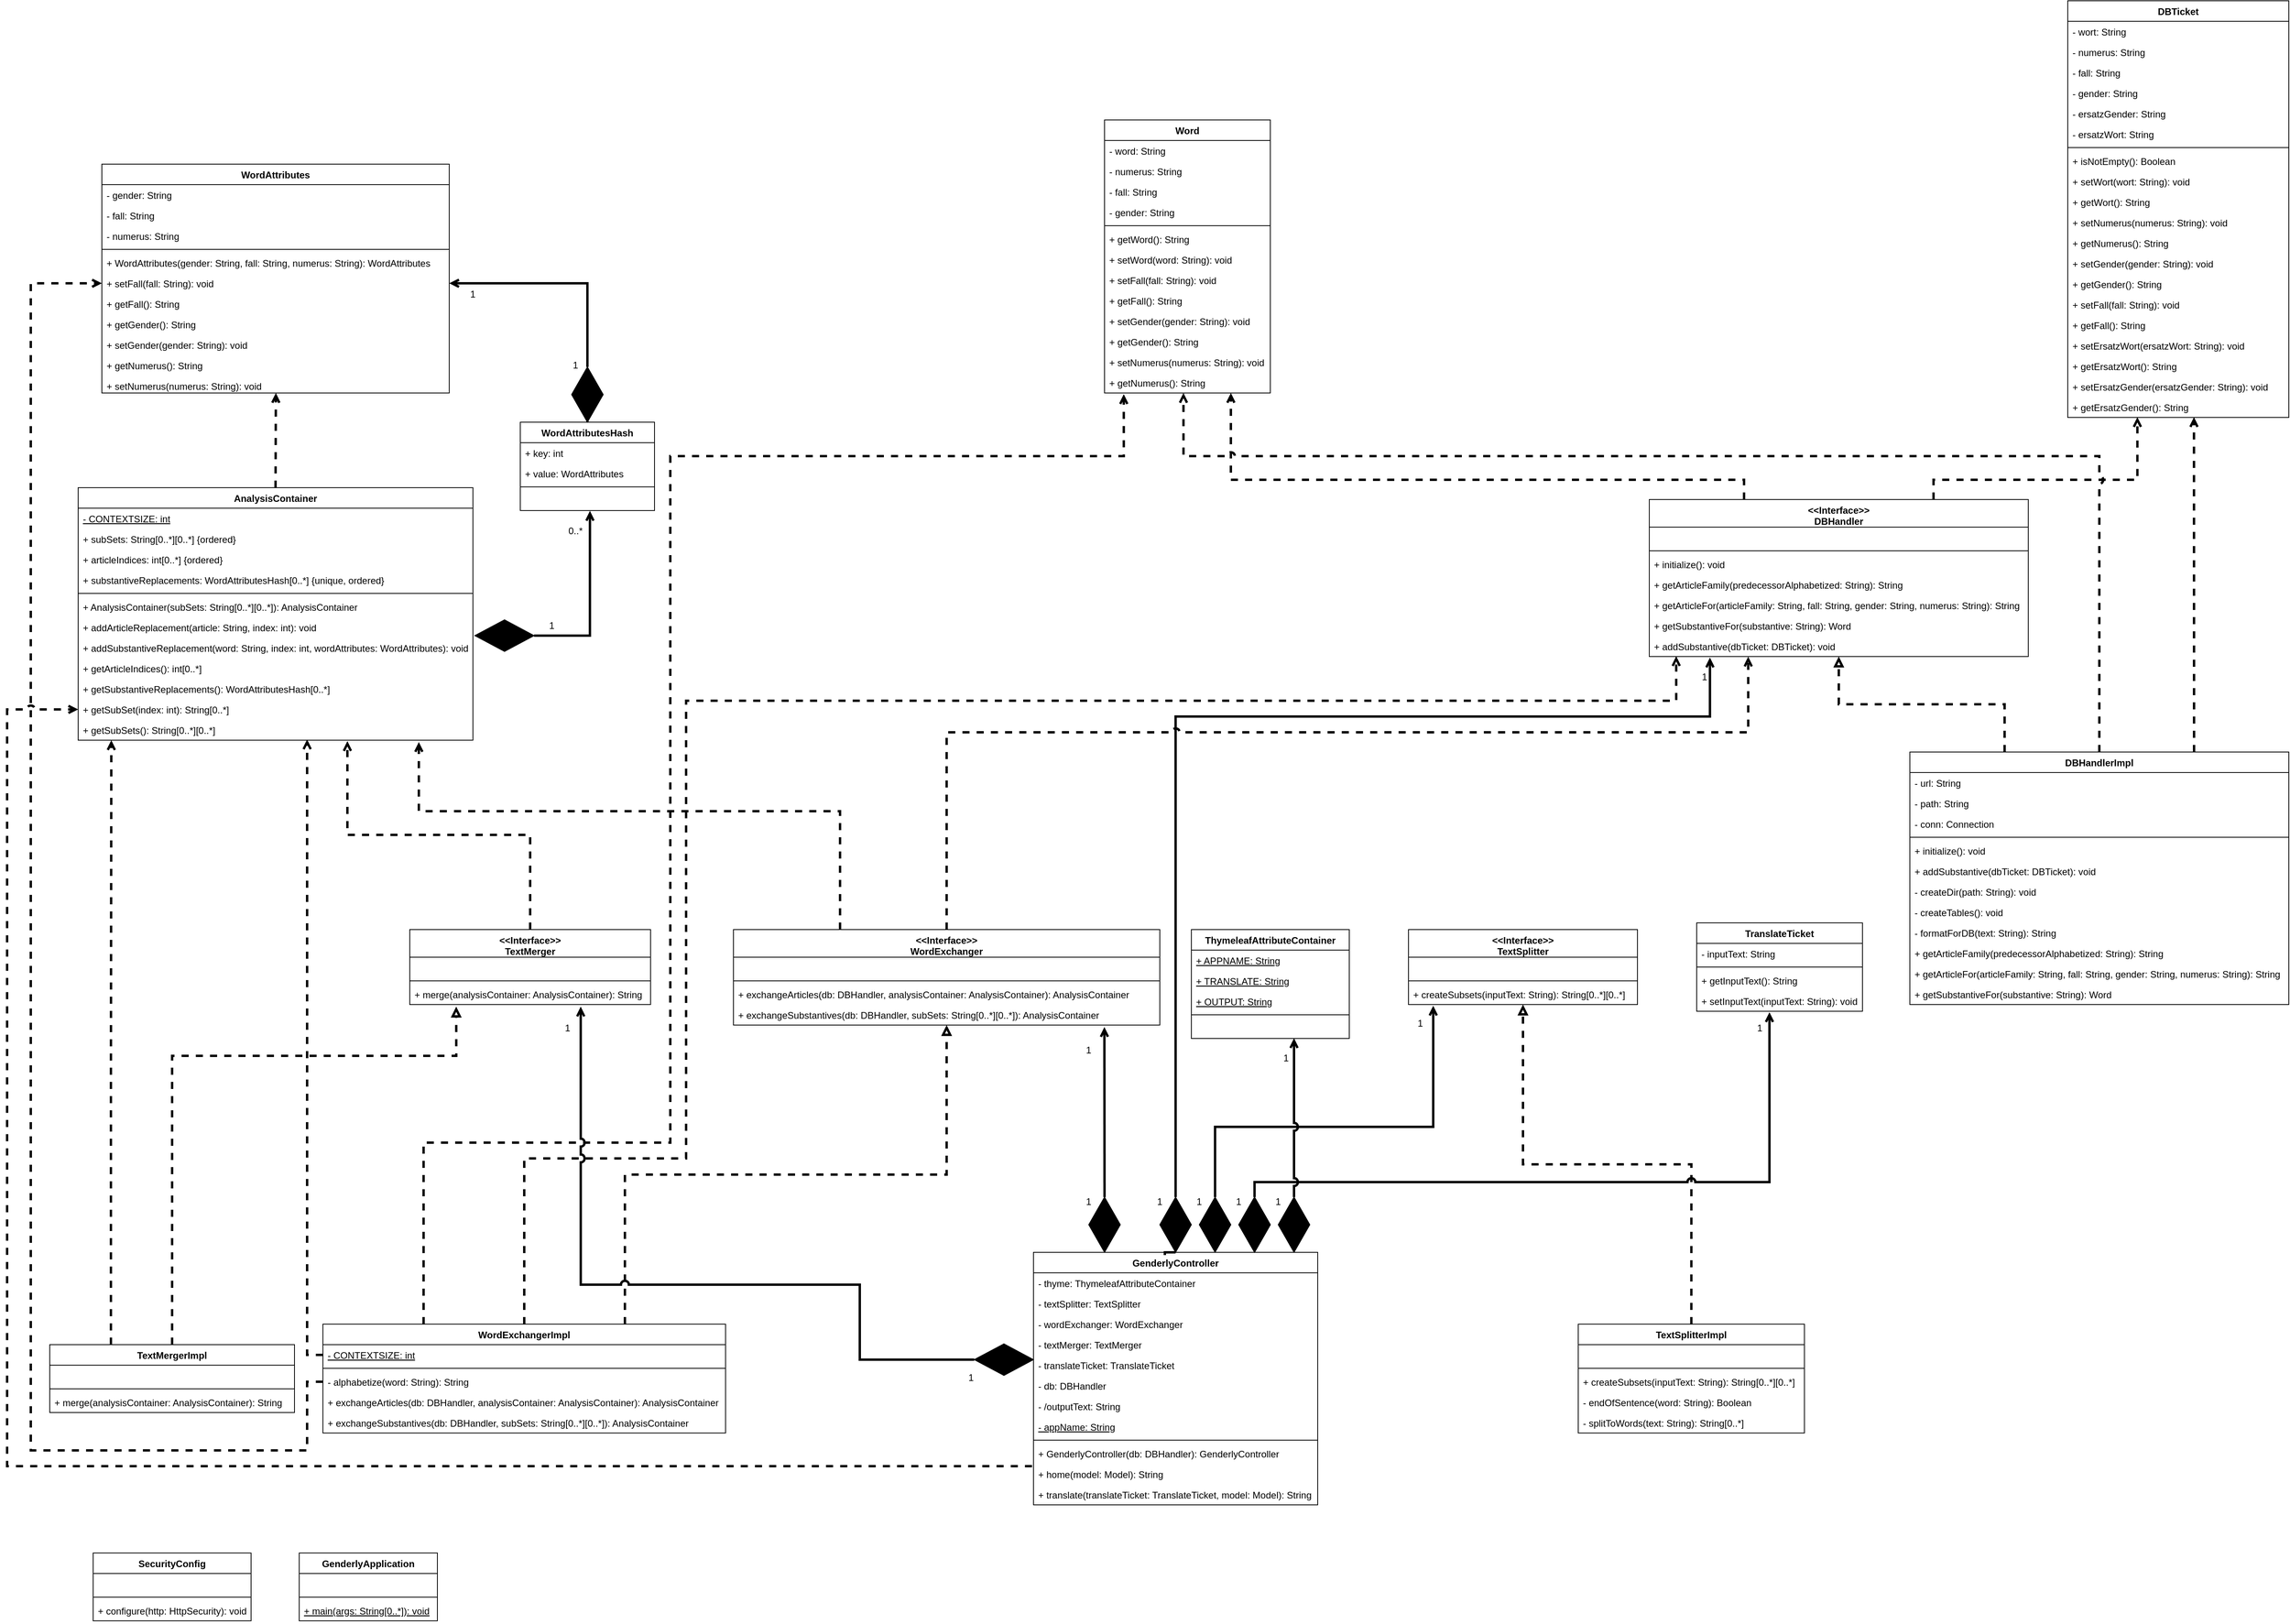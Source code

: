 <mxfile version="16.2.6" type="device"><diagram id="C5RBs43oDa-KdzZeNtuy" name="Page-1"><mxGraphModel dx="1673" dy="2080" grid="1" gridSize="10" guides="1" tooltips="1" connect="1" arrows="1" fold="1" page="1" pageScale="1" pageWidth="827" pageHeight="1169" math="0" shadow="0"><root><mxCell id="WIyWlLk6GJQsqaUBKTNV-0"/><mxCell id="WIyWlLk6GJQsqaUBKTNV-1" parent="WIyWlLk6GJQsqaUBKTNV-0"/><mxCell id="Z-DpSHN7fIil5CGxJyud-68" value="GenderlyApplication" style="swimlane;fontStyle=1;align=center;verticalAlign=top;childLayout=stackLayout;horizontal=1;startSize=26;horizontalStack=0;resizeParent=1;resizeParentMax=0;resizeLast=0;collapsible=1;marginBottom=0;" vertex="1" parent="WIyWlLk6GJQsqaUBKTNV-1"><mxGeometry x="420" y="1710" width="175" height="86" as="geometry"/></mxCell><mxCell id="Z-DpSHN7fIil5CGxJyud-79" value="  " style="text;strokeColor=none;fillColor=none;align=left;verticalAlign=top;spacingLeft=4;spacingRight=4;overflow=hidden;rotatable=0;points=[[0,0.5],[1,0.5]];portConstraint=eastwest;" vertex="1" parent="Z-DpSHN7fIil5CGxJyud-68"><mxGeometry y="26" width="175" height="26" as="geometry"/></mxCell><mxCell id="Z-DpSHN7fIil5CGxJyud-78" value="" style="line;strokeWidth=1;fillColor=none;align=left;verticalAlign=middle;spacingTop=-1;spacingLeft=3;spacingRight=3;rotatable=0;labelPosition=right;points=[];portConstraint=eastwest;" vertex="1" parent="Z-DpSHN7fIil5CGxJyud-68"><mxGeometry y="52" width="175" height="8" as="geometry"/></mxCell><mxCell id="Z-DpSHN7fIil5CGxJyud-71" value="+ main(args: String[0..*]): void" style="text;strokeColor=none;fillColor=none;align=left;verticalAlign=top;spacingLeft=4;spacingRight=4;overflow=hidden;rotatable=0;points=[[0,0.5],[1,0.5]];portConstraint=eastwest;fontStyle=4" vertex="1" parent="Z-DpSHN7fIil5CGxJyud-68"><mxGeometry y="60" width="175" height="26" as="geometry"/></mxCell><mxCell id="Z-DpSHN7fIil5CGxJyud-308" style="edgeStyle=orthogonalEdgeStyle;rounded=0;jumpStyle=arc;orthogonalLoop=1;jettySize=auto;html=1;exitX=0.5;exitY=0;exitDx=0;exitDy=0;startArrow=none;startFill=0;endArrow=open;endFill=0;strokeWidth=3;entryX=0.16;entryY=1.05;entryDx=0;entryDy=0;entryPerimeter=0;" edge="1" parent="WIyWlLk6GJQsqaUBKTNV-1" source="Z-DpSHN7fIil5CGxJyud-320" target="Z-DpSHN7fIil5CGxJyud-211"><mxGeometry relative="1" as="geometry"><mxPoint x="2270" y="610" as="targetPoint"/><Array as="points"><mxPoint x="1530" y="650"/><mxPoint x="2207" y="650"/></Array></mxGeometry></mxCell><mxCell id="Z-DpSHN7fIil5CGxJyud-74" value="GenderlyController" style="swimlane;fontStyle=1;align=center;verticalAlign=top;childLayout=stackLayout;horizontal=1;startSize=26;horizontalStack=0;resizeParent=1;resizeParentMax=0;resizeLast=0;collapsible=1;marginBottom=0;" vertex="1" parent="WIyWlLk6GJQsqaUBKTNV-1"><mxGeometry x="1350" y="1329" width="360" height="320" as="geometry"/></mxCell><mxCell id="Z-DpSHN7fIil5CGxJyud-89" value="- thyme: ThymeleafAttributeContainer" style="text;strokeColor=none;fillColor=none;align=left;verticalAlign=top;spacingLeft=4;spacingRight=4;overflow=hidden;rotatable=0;points=[[0,0.5],[1,0.5]];portConstraint=eastwest;" vertex="1" parent="Z-DpSHN7fIil5CGxJyud-74"><mxGeometry y="26" width="360" height="26" as="geometry"/></mxCell><mxCell id="Z-DpSHN7fIil5CGxJyud-90" value="- textSplitter: TextSplitter" style="text;strokeColor=none;fillColor=none;align=left;verticalAlign=top;spacingLeft=4;spacingRight=4;overflow=hidden;rotatable=0;points=[[0,0.5],[1,0.5]];portConstraint=eastwest;" vertex="1" parent="Z-DpSHN7fIil5CGxJyud-74"><mxGeometry y="52" width="360" height="26" as="geometry"/></mxCell><mxCell id="Z-DpSHN7fIil5CGxJyud-91" value="- wordExchanger: WordExchanger" style="text;strokeColor=none;fillColor=none;align=left;verticalAlign=top;spacingLeft=4;spacingRight=4;overflow=hidden;rotatable=0;points=[[0,0.5],[1,0.5]];portConstraint=eastwest;" vertex="1" parent="Z-DpSHN7fIil5CGxJyud-74"><mxGeometry y="78" width="360" height="26" as="geometry"/></mxCell><mxCell id="Z-DpSHN7fIil5CGxJyud-92" value="- textMerger: TextMerger" style="text;strokeColor=none;fillColor=none;align=left;verticalAlign=top;spacingLeft=4;spacingRight=4;overflow=hidden;rotatable=0;points=[[0,0.5],[1,0.5]];portConstraint=eastwest;" vertex="1" parent="Z-DpSHN7fIil5CGxJyud-74"><mxGeometry y="104" width="360" height="26" as="geometry"/></mxCell><mxCell id="Z-DpSHN7fIil5CGxJyud-93" value="- translateTicket: TranslateTicket" style="text;strokeColor=none;fillColor=none;align=left;verticalAlign=top;spacingLeft=4;spacingRight=4;overflow=hidden;rotatable=0;points=[[0,0.5],[1,0.5]];portConstraint=eastwest;" vertex="1" parent="Z-DpSHN7fIil5CGxJyud-74"><mxGeometry y="130" width="360" height="26" as="geometry"/></mxCell><mxCell id="Z-DpSHN7fIil5CGxJyud-94" value="- db: DBHandler" style="text;strokeColor=none;fillColor=none;align=left;verticalAlign=top;spacingLeft=4;spacingRight=4;overflow=hidden;rotatable=0;points=[[0,0.5],[1,0.5]];portConstraint=eastwest;" vertex="1" parent="Z-DpSHN7fIil5CGxJyud-74"><mxGeometry y="156" width="360" height="26" as="geometry"/></mxCell><mxCell id="Z-DpSHN7fIil5CGxJyud-95" value="- /outputText: String" style="text;strokeColor=none;fillColor=none;align=left;verticalAlign=top;spacingLeft=4;spacingRight=4;overflow=hidden;rotatable=0;points=[[0,0.5],[1,0.5]];portConstraint=eastwest;" vertex="1" parent="Z-DpSHN7fIil5CGxJyud-74"><mxGeometry y="182" width="360" height="26" as="geometry"/></mxCell><mxCell id="Z-DpSHN7fIil5CGxJyud-75" value="- appName: String" style="text;strokeColor=none;fillColor=none;align=left;verticalAlign=top;spacingLeft=4;spacingRight=4;overflow=hidden;rotatable=0;points=[[0,0.5],[1,0.5]];portConstraint=eastwest;fontStyle=4" vertex="1" parent="Z-DpSHN7fIil5CGxJyud-74"><mxGeometry y="208" width="360" height="26" as="geometry"/></mxCell><mxCell id="Z-DpSHN7fIil5CGxJyud-76" value="" style="line;strokeWidth=1;fillColor=none;align=left;verticalAlign=middle;spacingTop=-1;spacingLeft=3;spacingRight=3;rotatable=0;labelPosition=right;points=[];portConstraint=eastwest;" vertex="1" parent="Z-DpSHN7fIil5CGxJyud-74"><mxGeometry y="234" width="360" height="8" as="geometry"/></mxCell><mxCell id="Z-DpSHN7fIil5CGxJyud-77" value="+ GenderlyController(db: DBHandler): GenderlyController" style="text;strokeColor=none;fillColor=none;align=left;verticalAlign=top;spacingLeft=4;spacingRight=4;overflow=hidden;rotatable=0;points=[[0,0.5],[1,0.5]];portConstraint=eastwest;" vertex="1" parent="Z-DpSHN7fIil5CGxJyud-74"><mxGeometry y="242" width="360" height="26" as="geometry"/></mxCell><mxCell id="Z-DpSHN7fIil5CGxJyud-96" value="+ home(model: Model): String" style="text;strokeColor=none;fillColor=none;align=left;verticalAlign=top;spacingLeft=4;spacingRight=4;overflow=hidden;rotatable=0;points=[[0,0.5],[1,0.5]];portConstraint=eastwest;" vertex="1" parent="Z-DpSHN7fIil5CGxJyud-74"><mxGeometry y="268" width="360" height="26" as="geometry"/></mxCell><mxCell id="Z-DpSHN7fIil5CGxJyud-97" value="+ translate(translateTicket: TranslateTicket, model: Model): String" style="text;strokeColor=none;fillColor=none;align=left;verticalAlign=top;spacingLeft=4;spacingRight=4;overflow=hidden;rotatable=0;points=[[0,0.5],[1,0.5]];portConstraint=eastwest;" vertex="1" parent="Z-DpSHN7fIil5CGxJyud-74"><mxGeometry y="294" width="360" height="26" as="geometry"/></mxCell><mxCell id="Z-DpSHN7fIil5CGxJyud-80" value="SecurityConfig" style="swimlane;fontStyle=1;align=center;verticalAlign=top;childLayout=stackLayout;horizontal=1;startSize=26;horizontalStack=0;resizeParent=1;resizeParentMax=0;resizeLast=0;collapsible=1;marginBottom=0;" vertex="1" parent="WIyWlLk6GJQsqaUBKTNV-1"><mxGeometry x="159" y="1710" width="200" height="86" as="geometry"/></mxCell><mxCell id="Z-DpSHN7fIil5CGxJyud-81" value="  " style="text;strokeColor=none;fillColor=none;align=left;verticalAlign=top;spacingLeft=4;spacingRight=4;overflow=hidden;rotatable=0;points=[[0,0.5],[1,0.5]];portConstraint=eastwest;" vertex="1" parent="Z-DpSHN7fIil5CGxJyud-80"><mxGeometry y="26" width="200" height="26" as="geometry"/></mxCell><mxCell id="Z-DpSHN7fIil5CGxJyud-82" value="" style="line;strokeWidth=1;fillColor=none;align=left;verticalAlign=middle;spacingTop=-1;spacingLeft=3;spacingRight=3;rotatable=0;labelPosition=right;points=[];portConstraint=eastwest;" vertex="1" parent="Z-DpSHN7fIil5CGxJyud-80"><mxGeometry y="52" width="200" height="8" as="geometry"/></mxCell><mxCell id="Z-DpSHN7fIil5CGxJyud-83" value="+ configure(http: HttpSecurity): void" style="text;strokeColor=none;fillColor=none;align=left;verticalAlign=top;spacingLeft=4;spacingRight=4;overflow=hidden;rotatable=0;points=[[0,0.5],[1,0.5]];portConstraint=eastwest;fontStyle=0" vertex="1" parent="Z-DpSHN7fIil5CGxJyud-80"><mxGeometry y="60" width="200" height="26" as="geometry"/></mxCell><mxCell id="Z-DpSHN7fIil5CGxJyud-98" value="&lt;&lt;Interface&gt;&gt;&#10;TextSplitter" style="swimlane;fontStyle=1;align=center;verticalAlign=top;childLayout=stackLayout;horizontal=1;startSize=35;horizontalStack=0;resizeParent=1;resizeParentMax=0;resizeLast=0;collapsible=1;marginBottom=0;" vertex="1" parent="WIyWlLk6GJQsqaUBKTNV-1"><mxGeometry x="1825" y="920" width="290" height="95" as="geometry"/></mxCell><mxCell id="Z-DpSHN7fIil5CGxJyud-99" value="  " style="text;strokeColor=none;fillColor=none;align=left;verticalAlign=top;spacingLeft=4;spacingRight=4;overflow=hidden;rotatable=0;points=[[0,0.5],[1,0.5]];portConstraint=eastwest;" vertex="1" parent="Z-DpSHN7fIil5CGxJyud-98"><mxGeometry y="35" width="290" height="26" as="geometry"/></mxCell><mxCell id="Z-DpSHN7fIil5CGxJyud-100" value="" style="line;strokeWidth=1;fillColor=none;align=left;verticalAlign=middle;spacingTop=-1;spacingLeft=3;spacingRight=3;rotatable=0;labelPosition=right;points=[];portConstraint=eastwest;" vertex="1" parent="Z-DpSHN7fIil5CGxJyud-98"><mxGeometry y="61" width="290" height="8" as="geometry"/></mxCell><mxCell id="Z-DpSHN7fIil5CGxJyud-101" value="+ createSubsets(inputText: String): String[0..*][0..*]" style="text;strokeColor=none;fillColor=none;align=left;verticalAlign=top;spacingLeft=4;spacingRight=4;overflow=hidden;rotatable=0;points=[[0,0.5],[1,0.5]];portConstraint=eastwest;fontStyle=0" vertex="1" parent="Z-DpSHN7fIil5CGxJyud-98"><mxGeometry y="69" width="290" height="26" as="geometry"/></mxCell><mxCell id="Z-DpSHN7fIil5CGxJyud-108" style="edgeStyle=orthogonalEdgeStyle;rounded=0;orthogonalLoop=1;jettySize=auto;html=1;exitX=0.5;exitY=0;exitDx=0;exitDy=0;startArrow=none;startFill=0;endArrow=block;endFill=0;dashed=1;strokeWidth=3;" edge="1" parent="WIyWlLk6GJQsqaUBKTNV-1" source="Z-DpSHN7fIil5CGxJyud-102" target="Z-DpSHN7fIil5CGxJyud-98"><mxGeometry relative="1" as="geometry"/></mxCell><mxCell id="Z-DpSHN7fIil5CGxJyud-102" value="TextSplitterImpl" style="swimlane;fontStyle=1;align=center;verticalAlign=top;childLayout=stackLayout;horizontal=1;startSize=26;horizontalStack=0;resizeParent=1;resizeParentMax=0;resizeLast=0;collapsible=1;marginBottom=0;" vertex="1" parent="WIyWlLk6GJQsqaUBKTNV-1"><mxGeometry x="2040" y="1420" width="286.5" height="138" as="geometry"/></mxCell><mxCell id="Z-DpSHN7fIil5CGxJyud-103" value="  " style="text;strokeColor=none;fillColor=none;align=left;verticalAlign=top;spacingLeft=4;spacingRight=4;overflow=hidden;rotatable=0;points=[[0,0.5],[1,0.5]];portConstraint=eastwest;" vertex="1" parent="Z-DpSHN7fIil5CGxJyud-102"><mxGeometry y="26" width="286.5" height="26" as="geometry"/></mxCell><mxCell id="Z-DpSHN7fIil5CGxJyud-104" value="" style="line;strokeWidth=1;fillColor=none;align=left;verticalAlign=middle;spacingTop=-1;spacingLeft=3;spacingRight=3;rotatable=0;labelPosition=right;points=[];portConstraint=eastwest;" vertex="1" parent="Z-DpSHN7fIil5CGxJyud-102"><mxGeometry y="52" width="286.5" height="8" as="geometry"/></mxCell><mxCell id="Z-DpSHN7fIil5CGxJyud-105" value="+ createSubsets(inputText: String): String[0..*][0..*]" style="text;strokeColor=none;fillColor=none;align=left;verticalAlign=top;spacingLeft=4;spacingRight=4;overflow=hidden;rotatable=0;points=[[0,0.5],[1,0.5]];portConstraint=eastwest;fontStyle=0" vertex="1" parent="Z-DpSHN7fIil5CGxJyud-102"><mxGeometry y="60" width="286.5" height="26" as="geometry"/></mxCell><mxCell id="Z-DpSHN7fIil5CGxJyud-106" value="- endOfSentence(word: String): Boolean" style="text;strokeColor=none;fillColor=none;align=left;verticalAlign=top;spacingLeft=4;spacingRight=4;overflow=hidden;rotatable=0;points=[[0,0.5],[1,0.5]];portConstraint=eastwest;fontStyle=0" vertex="1" parent="Z-DpSHN7fIil5CGxJyud-102"><mxGeometry y="86" width="286.5" height="26" as="geometry"/></mxCell><mxCell id="Z-DpSHN7fIil5CGxJyud-107" value="- splitToWords(text: String): String[0..*]" style="text;strokeColor=none;fillColor=none;align=left;verticalAlign=top;spacingLeft=4;spacingRight=4;overflow=hidden;rotatable=0;points=[[0,0.5],[1,0.5]];portConstraint=eastwest;fontStyle=0" vertex="1" parent="Z-DpSHN7fIil5CGxJyud-102"><mxGeometry y="112" width="286.5" height="26" as="geometry"/></mxCell><mxCell id="Z-DpSHN7fIil5CGxJyud-344" style="edgeStyle=orthogonalEdgeStyle;rounded=0;jumpStyle=arc;orthogonalLoop=1;jettySize=auto;html=1;exitX=0.5;exitY=0;exitDx=0;exitDy=0;entryX=0.261;entryY=1.005;entryDx=0;entryDy=0;entryPerimeter=0;dashed=1;startArrow=none;startFill=0;endArrow=open;endFill=0;strokeWidth=3;" edge="1" parent="WIyWlLk6GJQsqaUBKTNV-1" source="Z-DpSHN7fIil5CGxJyud-109" target="Z-DpSHN7fIil5CGxJyud-211"><mxGeometry relative="1" as="geometry"><Array as="points"><mxPoint x="1240" y="670"/><mxPoint x="2255" y="670"/></Array></mxGeometry></mxCell><mxCell id="Z-DpSHN7fIil5CGxJyud-345" style="edgeStyle=orthogonalEdgeStyle;rounded=0;jumpStyle=arc;orthogonalLoop=1;jettySize=auto;html=1;exitX=0.25;exitY=0;exitDx=0;exitDy=0;entryX=0.863;entryY=1.09;entryDx=0;entryDy=0;entryPerimeter=0;dashed=1;startArrow=none;startFill=0;endArrow=open;endFill=0;strokeWidth=3;" edge="1" parent="WIyWlLk6GJQsqaUBKTNV-1" source="Z-DpSHN7fIil5CGxJyud-109" target="Z-DpSHN7fIil5CGxJyud-194"><mxGeometry relative="1" as="geometry"><Array as="points"><mxPoint x="1105" y="770"/><mxPoint x="571" y="770"/></Array></mxGeometry></mxCell><mxCell id="Z-DpSHN7fIil5CGxJyud-109" value="&lt;&lt;Interface&gt;&gt;&#10;WordExchanger" style="swimlane;fontStyle=1;align=center;verticalAlign=top;childLayout=stackLayout;horizontal=1;startSize=35;horizontalStack=0;resizeParent=1;resizeParentMax=0;resizeLast=0;collapsible=1;marginBottom=0;" vertex="1" parent="WIyWlLk6GJQsqaUBKTNV-1"><mxGeometry x="970" y="920" width="540" height="121" as="geometry"/></mxCell><mxCell id="Z-DpSHN7fIil5CGxJyud-110" value="  " style="text;strokeColor=none;fillColor=none;align=left;verticalAlign=top;spacingLeft=4;spacingRight=4;overflow=hidden;rotatable=0;points=[[0,0.5],[1,0.5]];portConstraint=eastwest;" vertex="1" parent="Z-DpSHN7fIil5CGxJyud-109"><mxGeometry y="35" width="540" height="26" as="geometry"/></mxCell><mxCell id="Z-DpSHN7fIil5CGxJyud-111" value="" style="line;strokeWidth=1;fillColor=none;align=left;verticalAlign=middle;spacingTop=-1;spacingLeft=3;spacingRight=3;rotatable=0;labelPosition=right;points=[];portConstraint=eastwest;" vertex="1" parent="Z-DpSHN7fIil5CGxJyud-109"><mxGeometry y="61" width="540" height="8" as="geometry"/></mxCell><mxCell id="Z-DpSHN7fIil5CGxJyud-112" value="+ exchangeArticles(db: DBHandler, analysisContainer: AnalysisContainer): AnalysisContainer" style="text;strokeColor=none;fillColor=none;align=left;verticalAlign=top;spacingLeft=4;spacingRight=4;overflow=hidden;rotatable=0;points=[[0,0.5],[1,0.5]];portConstraint=eastwest;fontStyle=0" vertex="1" parent="Z-DpSHN7fIil5CGxJyud-109"><mxGeometry y="69" width="540" height="26" as="geometry"/></mxCell><mxCell id="Z-DpSHN7fIil5CGxJyud-120" value="+ exchangeSubstantives(db: DBHandler, subSets: String[0..*][0..*]): AnalysisContainer" style="text;strokeColor=none;fillColor=none;align=left;verticalAlign=top;spacingLeft=4;spacingRight=4;overflow=hidden;rotatable=0;points=[[0,0.5],[1,0.5]];portConstraint=eastwest;fontStyle=0" vertex="1" parent="Z-DpSHN7fIil5CGxJyud-109"><mxGeometry y="95" width="540" height="26" as="geometry"/></mxCell><mxCell id="Z-DpSHN7fIil5CGxJyud-113" style="edgeStyle=orthogonalEdgeStyle;rounded=0;orthogonalLoop=1;jettySize=auto;html=1;exitX=0.75;exitY=0;exitDx=0;exitDy=0;startArrow=none;startFill=0;endArrow=block;endFill=0;dashed=1;strokeWidth=3;" edge="1" parent="WIyWlLk6GJQsqaUBKTNV-1" source="Z-DpSHN7fIil5CGxJyud-114" target="Z-DpSHN7fIil5CGxJyud-109"><mxGeometry relative="1" as="geometry"/></mxCell><mxCell id="Z-DpSHN7fIil5CGxJyud-282" style="edgeStyle=orthogonalEdgeStyle;rounded=0;orthogonalLoop=1;jettySize=auto;html=1;exitX=0.25;exitY=0;exitDx=0;exitDy=0;dashed=1;startArrow=none;startFill=0;endArrow=open;endFill=0;strokeWidth=3;entryX=0.116;entryY=1.059;entryDx=0;entryDy=0;entryPerimeter=0;" edge="1" parent="WIyWlLk6GJQsqaUBKTNV-1" source="Z-DpSHN7fIil5CGxJyud-114" target="Z-DpSHN7fIil5CGxJyud-240"><mxGeometry relative="1" as="geometry"><mxPoint x="1030" y="280" as="targetPoint"/><Array as="points"><mxPoint x="577" y="1190"/><mxPoint x="890" y="1190"/><mxPoint x="890" y="320"/><mxPoint x="1464" y="320"/></Array></mxGeometry></mxCell><mxCell id="Z-DpSHN7fIil5CGxJyud-287" style="edgeStyle=orthogonalEdgeStyle;rounded=0;orthogonalLoop=1;jettySize=auto;html=1;startArrow=none;startFill=0;endArrow=open;endFill=0;strokeWidth=3;dashed=1;exitX=0.5;exitY=0;exitDx=0;exitDy=0;entryX=0.071;entryY=0.981;entryDx=0;entryDy=0;entryPerimeter=0;" edge="1" parent="WIyWlLk6GJQsqaUBKTNV-1" source="Z-DpSHN7fIil5CGxJyud-114" target="Z-DpSHN7fIil5CGxJyud-211"><mxGeometry relative="1" as="geometry"><mxPoint x="2168" y="580" as="targetPoint"/><Array as="points"><mxPoint x="705" y="1210"/><mxPoint x="910" y="1210"/><mxPoint x="910" y="630"/><mxPoint x="2164" y="630"/></Array></mxGeometry></mxCell><mxCell id="Z-DpSHN7fIil5CGxJyud-114" value="WordExchangerImpl" style="swimlane;fontStyle=1;align=center;verticalAlign=top;childLayout=stackLayout;horizontal=1;startSize=26;horizontalStack=0;resizeParent=1;resizeParentMax=0;resizeLast=0;collapsible=1;marginBottom=0;" vertex="1" parent="WIyWlLk6GJQsqaUBKTNV-1"><mxGeometry x="450" y="1420" width="510" height="138" as="geometry"/></mxCell><mxCell id="Z-DpSHN7fIil5CGxJyud-115" value="- CONTEXTSIZE: int" style="text;strokeColor=none;fillColor=none;align=left;verticalAlign=top;spacingLeft=4;spacingRight=4;overflow=hidden;rotatable=0;points=[[0,0.5],[1,0.5]];portConstraint=eastwest;fontStyle=4" vertex="1" parent="Z-DpSHN7fIil5CGxJyud-114"><mxGeometry y="26" width="510" height="26" as="geometry"/></mxCell><mxCell id="Z-DpSHN7fIil5CGxJyud-116" value="" style="line;strokeWidth=1;fillColor=none;align=left;verticalAlign=middle;spacingTop=-1;spacingLeft=3;spacingRight=3;rotatable=0;labelPosition=right;points=[];portConstraint=eastwest;" vertex="1" parent="Z-DpSHN7fIil5CGxJyud-114"><mxGeometry y="52" width="510" height="8" as="geometry"/></mxCell><mxCell id="Z-DpSHN7fIil5CGxJyud-117" value="- alphabetize(word: String): String" style="text;strokeColor=none;fillColor=none;align=left;verticalAlign=top;spacingLeft=4;spacingRight=4;overflow=hidden;rotatable=0;points=[[0,0.5],[1,0.5]];portConstraint=eastwest;fontStyle=0" vertex="1" parent="Z-DpSHN7fIil5CGxJyud-114"><mxGeometry y="60" width="510" height="26" as="geometry"/></mxCell><mxCell id="Z-DpSHN7fIil5CGxJyud-121" value="+ exchangeArticles(db: DBHandler, analysisContainer: AnalysisContainer): AnalysisContainer" style="text;strokeColor=none;fillColor=none;align=left;verticalAlign=top;spacingLeft=4;spacingRight=4;overflow=hidden;rotatable=0;points=[[0,0.5],[1,0.5]];portConstraint=eastwest;fontStyle=0" vertex="1" parent="Z-DpSHN7fIil5CGxJyud-114"><mxGeometry y="86" width="510" height="26" as="geometry"/></mxCell><mxCell id="Z-DpSHN7fIil5CGxJyud-122" value="+ exchangeSubstantives(db: DBHandler, subSets: String[0..*][0..*]): AnalysisContainer" style="text;strokeColor=none;fillColor=none;align=left;verticalAlign=top;spacingLeft=4;spacingRight=4;overflow=hidden;rotatable=0;points=[[0,0.5],[1,0.5]];portConstraint=eastwest;fontStyle=0" vertex="1" parent="Z-DpSHN7fIil5CGxJyud-114"><mxGeometry y="112" width="510" height="26" as="geometry"/></mxCell><mxCell id="Z-DpSHN7fIil5CGxJyud-343" style="edgeStyle=orthogonalEdgeStyle;rounded=0;jumpStyle=arc;orthogonalLoop=1;jettySize=auto;html=1;exitX=0.5;exitY=0;exitDx=0;exitDy=0;entryX=0.682;entryY=1.045;entryDx=0;entryDy=0;entryPerimeter=0;startArrow=none;startFill=0;endArrow=open;endFill=0;strokeWidth=3;dashed=1;" edge="1" parent="WIyWlLk6GJQsqaUBKTNV-1" source="Z-DpSHN7fIil5CGxJyud-123" target="Z-DpSHN7fIil5CGxJyud-194"><mxGeometry relative="1" as="geometry"><Array as="points"><mxPoint x="713" y="800"/><mxPoint x="481" y="800"/></Array></mxGeometry></mxCell><mxCell id="Z-DpSHN7fIil5CGxJyud-123" value="&lt;&lt;Interface&gt;&gt;&#10;TextMerger" style="swimlane;fontStyle=1;align=center;verticalAlign=top;childLayout=stackLayout;horizontal=1;startSize=35;horizontalStack=0;resizeParent=1;resizeParentMax=0;resizeLast=0;collapsible=1;marginBottom=0;" vertex="1" parent="WIyWlLk6GJQsqaUBKTNV-1"><mxGeometry x="560" y="920" width="305" height="95" as="geometry"/></mxCell><mxCell id="Z-DpSHN7fIil5CGxJyud-124" value="  " style="text;strokeColor=none;fillColor=none;align=left;verticalAlign=top;spacingLeft=4;spacingRight=4;overflow=hidden;rotatable=0;points=[[0,0.5],[1,0.5]];portConstraint=eastwest;" vertex="1" parent="Z-DpSHN7fIil5CGxJyud-123"><mxGeometry y="35" width="305" height="26" as="geometry"/></mxCell><mxCell id="Z-DpSHN7fIil5CGxJyud-125" value="" style="line;strokeWidth=1;fillColor=none;align=left;verticalAlign=middle;spacingTop=-1;spacingLeft=3;spacingRight=3;rotatable=0;labelPosition=right;points=[];portConstraint=eastwest;" vertex="1" parent="Z-DpSHN7fIil5CGxJyud-123"><mxGeometry y="61" width="305" height="8" as="geometry"/></mxCell><mxCell id="Z-DpSHN7fIil5CGxJyud-126" value="+ merge(analysisContainer: AnalysisContainer): String" style="text;strokeColor=none;fillColor=none;align=left;verticalAlign=top;spacingLeft=4;spacingRight=4;overflow=hidden;rotatable=0;points=[[0,0.5],[1,0.5]];portConstraint=eastwest;fontStyle=0" vertex="1" parent="Z-DpSHN7fIil5CGxJyud-123"><mxGeometry y="69" width="305" height="26" as="geometry"/></mxCell><mxCell id="Z-DpSHN7fIil5CGxJyud-127" style="edgeStyle=orthogonalEdgeStyle;rounded=0;orthogonalLoop=1;jettySize=auto;html=1;exitX=0.5;exitY=0;exitDx=0;exitDy=0;startArrow=none;startFill=0;endArrow=block;endFill=0;dashed=1;strokeWidth=3;entryX=0.193;entryY=1.102;entryDx=0;entryDy=0;entryPerimeter=0;" edge="1" parent="WIyWlLk6GJQsqaUBKTNV-1" source="Z-DpSHN7fIil5CGxJyud-128" target="Z-DpSHN7fIil5CGxJyud-126"><mxGeometry relative="1" as="geometry"><Array as="points"><mxPoint x="259" y="1080"/><mxPoint x="619" y="1080"/></Array></mxGeometry></mxCell><mxCell id="Z-DpSHN7fIil5CGxJyud-281" style="edgeStyle=orthogonalEdgeStyle;rounded=0;orthogonalLoop=1;jettySize=auto;html=1;exitX=0.25;exitY=0;exitDx=0;exitDy=0;startArrow=none;startFill=0;endArrow=open;endFill=0;strokeWidth=3;dashed=1;entryX=0.084;entryY=1;entryDx=0;entryDy=0;entryPerimeter=0;" edge="1" parent="WIyWlLk6GJQsqaUBKTNV-1" source="Z-DpSHN7fIil5CGxJyud-128" target="Z-DpSHN7fIil5CGxJyud-194"><mxGeometry relative="1" as="geometry"><mxPoint x="182" y="720" as="targetPoint"/><Array as="points"><mxPoint x="182" y="1110"/></Array></mxGeometry></mxCell><mxCell id="Z-DpSHN7fIil5CGxJyud-128" value="TextMergerImpl" style="swimlane;fontStyle=1;align=center;verticalAlign=top;childLayout=stackLayout;horizontal=1;startSize=26;horizontalStack=0;resizeParent=1;resizeParentMax=0;resizeLast=0;collapsible=1;marginBottom=0;" vertex="1" parent="WIyWlLk6GJQsqaUBKTNV-1"><mxGeometry x="104" y="1446" width="310" height="86" as="geometry"/></mxCell><mxCell id="Z-DpSHN7fIil5CGxJyud-129" value="  " style="text;strokeColor=none;fillColor=none;align=left;verticalAlign=top;spacingLeft=4;spacingRight=4;overflow=hidden;rotatable=0;points=[[0,0.5],[1,0.5]];portConstraint=eastwest;" vertex="1" parent="Z-DpSHN7fIil5CGxJyud-128"><mxGeometry y="26" width="310" height="26" as="geometry"/></mxCell><mxCell id="Z-DpSHN7fIil5CGxJyud-130" value="" style="line;strokeWidth=1;fillColor=none;align=left;verticalAlign=middle;spacingTop=-1;spacingLeft=3;spacingRight=3;rotatable=0;labelPosition=right;points=[];portConstraint=eastwest;" vertex="1" parent="Z-DpSHN7fIil5CGxJyud-128"><mxGeometry y="52" width="310" height="8" as="geometry"/></mxCell><mxCell id="Z-DpSHN7fIil5CGxJyud-134" value="+ merge(analysisContainer: AnalysisContainer): String" style="text;strokeColor=none;fillColor=none;align=left;verticalAlign=top;spacingLeft=4;spacingRight=4;overflow=hidden;rotatable=0;points=[[0,0.5],[1,0.5]];portConstraint=eastwest;fontStyle=0" vertex="1" parent="Z-DpSHN7fIil5CGxJyud-128"><mxGeometry y="60" width="310" height="26" as="geometry"/></mxCell><mxCell id="Z-DpSHN7fIil5CGxJyud-135" value="ThymeleafAttributeContainer" style="swimlane;fontStyle=1;align=center;verticalAlign=top;childLayout=stackLayout;horizontal=1;startSize=26;horizontalStack=0;resizeParent=1;resizeParentMax=0;resizeLast=0;collapsible=1;marginBottom=0;" vertex="1" parent="WIyWlLk6GJQsqaUBKTNV-1"><mxGeometry x="1550" y="920" width="200" height="138" as="geometry"/></mxCell><mxCell id="Z-DpSHN7fIil5CGxJyud-139" value="+ APPNAME: String" style="text;strokeColor=none;fillColor=none;align=left;verticalAlign=top;spacingLeft=4;spacingRight=4;overflow=hidden;rotatable=0;points=[[0,0.5],[1,0.5]];portConstraint=eastwest;fontStyle=4" vertex="1" parent="Z-DpSHN7fIil5CGxJyud-135"><mxGeometry y="26" width="200" height="26" as="geometry"/></mxCell><mxCell id="Z-DpSHN7fIil5CGxJyud-140" value="+ TRANSLATE: String" style="text;strokeColor=none;fillColor=none;align=left;verticalAlign=top;spacingLeft=4;spacingRight=4;overflow=hidden;rotatable=0;points=[[0,0.5],[1,0.5]];portConstraint=eastwest;fontStyle=4" vertex="1" parent="Z-DpSHN7fIil5CGxJyud-135"><mxGeometry y="52" width="200" height="26" as="geometry"/></mxCell><mxCell id="Z-DpSHN7fIil5CGxJyud-141" value="+ OUTPUT: String" style="text;strokeColor=none;fillColor=none;align=left;verticalAlign=top;spacingLeft=4;spacingRight=4;overflow=hidden;rotatable=0;points=[[0,0.5],[1,0.5]];portConstraint=eastwest;fontStyle=4" vertex="1" parent="Z-DpSHN7fIil5CGxJyud-135"><mxGeometry y="78" width="200" height="26" as="geometry"/></mxCell><mxCell id="Z-DpSHN7fIil5CGxJyud-137" value="" style="line;strokeWidth=1;fillColor=none;align=left;verticalAlign=middle;spacingTop=-1;spacingLeft=3;spacingRight=3;rotatable=0;labelPosition=right;points=[];portConstraint=eastwest;" vertex="1" parent="Z-DpSHN7fIil5CGxJyud-135"><mxGeometry y="104" width="200" height="8" as="geometry"/></mxCell><mxCell id="Z-DpSHN7fIil5CGxJyud-142" value="  " style="text;strokeColor=none;fillColor=none;align=left;verticalAlign=top;spacingLeft=4;spacingRight=4;overflow=hidden;rotatable=0;points=[[0,0.5],[1,0.5]];portConstraint=eastwest;" vertex="1" parent="Z-DpSHN7fIil5CGxJyud-135"><mxGeometry y="112" width="200" height="26" as="geometry"/></mxCell><mxCell id="Z-DpSHN7fIil5CGxJyud-143" value="TranslateTicket" style="swimlane;fontStyle=1;align=center;verticalAlign=top;childLayout=stackLayout;horizontal=1;startSize=26;horizontalStack=0;resizeParent=1;resizeParentMax=0;resizeLast=0;collapsible=1;marginBottom=0;" vertex="1" parent="WIyWlLk6GJQsqaUBKTNV-1"><mxGeometry x="2190" y="911.5" width="210" height="112" as="geometry"/></mxCell><mxCell id="Z-DpSHN7fIil5CGxJyud-144" value="- inputText: String" style="text;strokeColor=none;fillColor=none;align=left;verticalAlign=top;spacingLeft=4;spacingRight=4;overflow=hidden;rotatable=0;points=[[0,0.5],[1,0.5]];portConstraint=eastwest;" vertex="1" parent="Z-DpSHN7fIil5CGxJyud-143"><mxGeometry y="26" width="210" height="26" as="geometry"/></mxCell><mxCell id="Z-DpSHN7fIil5CGxJyud-147" value="" style="line;strokeWidth=1;fillColor=none;align=left;verticalAlign=middle;spacingTop=-1;spacingLeft=3;spacingRight=3;rotatable=0;labelPosition=right;points=[];portConstraint=eastwest;" vertex="1" parent="Z-DpSHN7fIil5CGxJyud-143"><mxGeometry y="52" width="210" height="8" as="geometry"/></mxCell><mxCell id="Z-DpSHN7fIil5CGxJyud-149" value="+ getInputText(): String" style="text;strokeColor=none;fillColor=none;align=left;verticalAlign=top;spacingLeft=4;spacingRight=4;overflow=hidden;rotatable=0;points=[[0,0.5],[1,0.5]];portConstraint=eastwest;fontStyle=0" vertex="1" parent="Z-DpSHN7fIil5CGxJyud-143"><mxGeometry y="60" width="210" height="26" as="geometry"/></mxCell><mxCell id="Z-DpSHN7fIil5CGxJyud-150" value="+ setInputText(inputText: String): void" style="text;strokeColor=none;fillColor=none;align=left;verticalAlign=top;spacingLeft=4;spacingRight=4;overflow=hidden;rotatable=0;points=[[0,0.5],[1,0.5]];portConstraint=eastwest;fontStyle=0" vertex="1" parent="Z-DpSHN7fIil5CGxJyud-143"><mxGeometry y="86" width="210" height="26" as="geometry"/></mxCell><mxCell id="Z-DpSHN7fIil5CGxJyud-151" value="WordAttributes" style="swimlane;fontStyle=1;align=center;verticalAlign=top;childLayout=stackLayout;horizontal=1;startSize=26;horizontalStack=0;resizeParent=1;resizeParentMax=0;resizeLast=0;collapsible=1;marginBottom=0;" vertex="1" parent="WIyWlLk6GJQsqaUBKTNV-1"><mxGeometry x="170" y="-50" width="440" height="290" as="geometry"/></mxCell><mxCell id="Z-DpSHN7fIil5CGxJyud-152" value="- gender: String" style="text;strokeColor=none;fillColor=none;align=left;verticalAlign=top;spacingLeft=4;spacingRight=4;overflow=hidden;rotatable=0;points=[[0,0.5],[1,0.5]];portConstraint=eastwest;" vertex="1" parent="Z-DpSHN7fIil5CGxJyud-151"><mxGeometry y="26" width="440" height="26" as="geometry"/></mxCell><mxCell id="Z-DpSHN7fIil5CGxJyud-162" value="- fall: String" style="text;strokeColor=none;fillColor=none;align=left;verticalAlign=top;spacingLeft=4;spacingRight=4;overflow=hidden;rotatable=0;points=[[0,0.5],[1,0.5]];portConstraint=eastwest;" vertex="1" parent="Z-DpSHN7fIil5CGxJyud-151"><mxGeometry y="52" width="440" height="26" as="geometry"/></mxCell><mxCell id="Z-DpSHN7fIil5CGxJyud-163" value="- numerus: String" style="text;strokeColor=none;fillColor=none;align=left;verticalAlign=top;spacingLeft=4;spacingRight=4;overflow=hidden;rotatable=0;points=[[0,0.5],[1,0.5]];portConstraint=eastwest;" vertex="1" parent="Z-DpSHN7fIil5CGxJyud-151"><mxGeometry y="78" width="440" height="26" as="geometry"/></mxCell><mxCell id="Z-DpSHN7fIil5CGxJyud-153" value="" style="line;strokeWidth=1;fillColor=none;align=left;verticalAlign=middle;spacingTop=-1;spacingLeft=3;spacingRight=3;rotatable=0;labelPosition=right;points=[];portConstraint=eastwest;" vertex="1" parent="Z-DpSHN7fIil5CGxJyud-151"><mxGeometry y="104" width="440" height="8" as="geometry"/></mxCell><mxCell id="Z-DpSHN7fIil5CGxJyud-154" value="+ WordAttributes(gender: String, fall: String, numerus: String): WordAttributes" style="text;strokeColor=none;fillColor=none;align=left;verticalAlign=top;spacingLeft=4;spacingRight=4;overflow=hidden;rotatable=0;points=[[0,0.5],[1,0.5]];portConstraint=eastwest;fontStyle=0" vertex="1" parent="Z-DpSHN7fIil5CGxJyud-151"><mxGeometry y="112" width="440" height="26" as="geometry"/></mxCell><mxCell id="Z-DpSHN7fIil5CGxJyud-160" value="+ setFall(fall: String): void" style="text;strokeColor=none;fillColor=none;align=left;verticalAlign=top;spacingLeft=4;spacingRight=4;overflow=hidden;rotatable=0;points=[[0,0.5],[1,0.5]];portConstraint=eastwest;fontStyle=0" vertex="1" parent="Z-DpSHN7fIil5CGxJyud-151"><mxGeometry y="138" width="440" height="26" as="geometry"/></mxCell><mxCell id="Z-DpSHN7fIil5CGxJyud-161" value="+ getFall(): String" style="text;strokeColor=none;fillColor=none;align=left;verticalAlign=top;spacingLeft=4;spacingRight=4;overflow=hidden;rotatable=0;points=[[0,0.5],[1,0.5]];portConstraint=eastwest;fontStyle=0" vertex="1" parent="Z-DpSHN7fIil5CGxJyud-151"><mxGeometry y="164" width="440" height="26" as="geometry"/></mxCell><mxCell id="Z-DpSHN7fIil5CGxJyud-159" value="+ getGender(): String" style="text;strokeColor=none;fillColor=none;align=left;verticalAlign=top;spacingLeft=4;spacingRight=4;overflow=hidden;rotatable=0;points=[[0,0.5],[1,0.5]];portConstraint=eastwest;fontStyle=0" vertex="1" parent="Z-DpSHN7fIil5CGxJyud-151"><mxGeometry y="190" width="440" height="26" as="geometry"/></mxCell><mxCell id="Z-DpSHN7fIil5CGxJyud-158" value="+ setGender(gender: String): void" style="text;strokeColor=none;fillColor=none;align=left;verticalAlign=top;spacingLeft=4;spacingRight=4;overflow=hidden;rotatable=0;points=[[0,0.5],[1,0.5]];portConstraint=eastwest;fontStyle=0" vertex="1" parent="Z-DpSHN7fIil5CGxJyud-151"><mxGeometry y="216" width="440" height="26" as="geometry"/></mxCell><mxCell id="Z-DpSHN7fIil5CGxJyud-157" value="+ getNumerus(): String" style="text;strokeColor=none;fillColor=none;align=left;verticalAlign=top;spacingLeft=4;spacingRight=4;overflow=hidden;rotatable=0;points=[[0,0.5],[1,0.5]];portConstraint=eastwest;fontStyle=0" vertex="1" parent="Z-DpSHN7fIil5CGxJyud-151"><mxGeometry y="242" width="440" height="26" as="geometry"/></mxCell><mxCell id="Z-DpSHN7fIil5CGxJyud-156" value="+ setNumerus(numerus: String): void" style="text;strokeColor=none;fillColor=none;align=left;verticalAlign=top;spacingLeft=4;spacingRight=4;overflow=hidden;rotatable=0;points=[[0,0.5],[1,0.5]];portConstraint=eastwest;fontStyle=0" vertex="1" parent="Z-DpSHN7fIil5CGxJyud-151"><mxGeometry y="268" width="440" height="22" as="geometry"/></mxCell><mxCell id="Z-DpSHN7fIil5CGxJyud-355" style="edgeStyle=orthogonalEdgeStyle;rounded=0;jumpStyle=arc;orthogonalLoop=1;jettySize=auto;html=1;exitX=0.5;exitY=0;exitDx=0;exitDy=0;entryX=0.501;entryY=1;entryDx=0;entryDy=0;entryPerimeter=0;startArrow=none;startFill=0;endArrow=open;endFill=0;strokeWidth=3;dashed=1;" edge="1" parent="WIyWlLk6GJQsqaUBKTNV-1" source="Z-DpSHN7fIil5CGxJyud-164" target="Z-DpSHN7fIil5CGxJyud-156"><mxGeometry relative="1" as="geometry"/></mxCell><mxCell id="Z-DpSHN7fIil5CGxJyud-164" value="AnalysisContainer" style="swimlane;fontStyle=1;align=center;verticalAlign=top;childLayout=stackLayout;horizontal=1;startSize=26;horizontalStack=0;resizeParent=1;resizeParentMax=0;resizeLast=0;collapsible=1;marginBottom=0;" vertex="1" parent="WIyWlLk6GJQsqaUBKTNV-1"><mxGeometry x="140" y="360" width="500" height="320" as="geometry"/></mxCell><mxCell id="Z-DpSHN7fIil5CGxJyud-165" value="- CONTEXTSIZE: int" style="text;strokeColor=none;fillColor=none;align=left;verticalAlign=top;spacingLeft=4;spacingRight=4;overflow=hidden;rotatable=0;points=[[0,0.5],[1,0.5]];portConstraint=eastwest;fontStyle=4" vertex="1" parent="Z-DpSHN7fIil5CGxJyud-164"><mxGeometry y="26" width="500" height="26" as="geometry"/></mxCell><mxCell id="Z-DpSHN7fIil5CGxJyud-166" value="+ subSets: String[0..*][0..*] {ordered}" style="text;strokeColor=none;fillColor=none;align=left;verticalAlign=top;spacingLeft=4;spacingRight=4;overflow=hidden;rotatable=0;points=[[0,0.5],[1,0.5]];portConstraint=eastwest;" vertex="1" parent="Z-DpSHN7fIil5CGxJyud-164"><mxGeometry y="52" width="500" height="26" as="geometry"/></mxCell><mxCell id="Z-DpSHN7fIil5CGxJyud-167" value="+ articleIndices: int[0..*] {ordered}" style="text;strokeColor=none;fillColor=none;align=left;verticalAlign=top;spacingLeft=4;spacingRight=4;overflow=hidden;rotatable=0;points=[[0,0.5],[1,0.5]];portConstraint=eastwest;" vertex="1" parent="Z-DpSHN7fIil5CGxJyud-164"><mxGeometry y="78" width="500" height="26" as="geometry"/></mxCell><mxCell id="Z-DpSHN7fIil5CGxJyud-176" value="+ substantiveReplacements: WordAttributesHash[0..*] {unique, ordered}" style="text;strokeColor=none;fillColor=none;align=left;verticalAlign=top;spacingLeft=4;spacingRight=4;overflow=hidden;rotatable=0;points=[[0,0.5],[1,0.5]];portConstraint=eastwest;" vertex="1" parent="Z-DpSHN7fIil5CGxJyud-164"><mxGeometry y="104" width="500" height="26" as="geometry"/></mxCell><mxCell id="Z-DpSHN7fIil5CGxJyud-168" value="" style="line;strokeWidth=1;fillColor=none;align=left;verticalAlign=middle;spacingTop=-1;spacingLeft=3;spacingRight=3;rotatable=0;labelPosition=right;points=[];portConstraint=eastwest;" vertex="1" parent="Z-DpSHN7fIil5CGxJyud-164"><mxGeometry y="130" width="500" height="8" as="geometry"/></mxCell><mxCell id="Z-DpSHN7fIil5CGxJyud-169" value="+ AnalysisContainer(subSets: String[0..*][0..*]): AnalysisContainer" style="text;strokeColor=none;fillColor=none;align=left;verticalAlign=top;spacingLeft=4;spacingRight=4;overflow=hidden;rotatable=0;points=[[0,0.5],[1,0.5]];portConstraint=eastwest;fontStyle=0" vertex="1" parent="Z-DpSHN7fIil5CGxJyud-164"><mxGeometry y="138" width="500" height="26" as="geometry"/></mxCell><mxCell id="Z-DpSHN7fIil5CGxJyud-193" value="+ addArticleReplacement(article: String, index: int): void" style="text;strokeColor=none;fillColor=none;align=left;verticalAlign=top;spacingLeft=4;spacingRight=4;overflow=hidden;rotatable=0;points=[[0,0.5],[1,0.5]];portConstraint=eastwest;fontStyle=0" vertex="1" parent="Z-DpSHN7fIil5CGxJyud-164"><mxGeometry y="164" width="500" height="26" as="geometry"/></mxCell><mxCell id="Z-DpSHN7fIil5CGxJyud-192" value="+ addSubstantiveReplacement(word: String, index: int, wordAttributes: WordAttributes): void" style="text;strokeColor=none;fillColor=none;align=left;verticalAlign=top;spacingLeft=4;spacingRight=4;overflow=hidden;rotatable=0;points=[[0,0.5],[1,0.5]];portConstraint=eastwest;fontStyle=0" vertex="1" parent="Z-DpSHN7fIil5CGxJyud-164"><mxGeometry y="190" width="500" height="26" as="geometry"/></mxCell><mxCell id="Z-DpSHN7fIil5CGxJyud-197" value="+ getArticleIndices(): int[0..*]" style="text;strokeColor=none;fillColor=none;align=left;verticalAlign=top;spacingLeft=4;spacingRight=4;overflow=hidden;rotatable=0;points=[[0,0.5],[1,0.5]];portConstraint=eastwest;fontStyle=0" vertex="1" parent="Z-DpSHN7fIil5CGxJyud-164"><mxGeometry y="216" width="500" height="26" as="geometry"/></mxCell><mxCell id="Z-DpSHN7fIil5CGxJyud-196" value="+ getSubstantiveReplacements(): WordAttributesHash[0..*]" style="text;strokeColor=none;fillColor=none;align=left;verticalAlign=top;spacingLeft=4;spacingRight=4;overflow=hidden;rotatable=0;points=[[0,0.5],[1,0.5]];portConstraint=eastwest;fontStyle=0" vertex="1" parent="Z-DpSHN7fIil5CGxJyud-164"><mxGeometry y="242" width="500" height="26" as="geometry"/></mxCell><mxCell id="Z-DpSHN7fIil5CGxJyud-195" value="+ getSubSet(index: int): String[0..*]" style="text;strokeColor=none;fillColor=none;align=left;verticalAlign=top;spacingLeft=4;spacingRight=4;overflow=hidden;rotatable=0;points=[[0,0.5],[1,0.5]];portConstraint=eastwest;fontStyle=0" vertex="1" parent="Z-DpSHN7fIil5CGxJyud-164"><mxGeometry y="268" width="500" height="26" as="geometry"/></mxCell><mxCell id="Z-DpSHN7fIil5CGxJyud-194" value="+ getSubSets(): String[0..*][0..*]" style="text;strokeColor=none;fillColor=none;align=left;verticalAlign=top;spacingLeft=4;spacingRight=4;overflow=hidden;rotatable=0;points=[[0,0.5],[1,0.5]];portConstraint=eastwest;fontStyle=0" vertex="1" parent="Z-DpSHN7fIil5CGxJyud-164"><mxGeometry y="294" width="500" height="26" as="geometry"/></mxCell><mxCell id="Z-DpSHN7fIil5CGxJyud-350" style="edgeStyle=orthogonalEdgeStyle;rounded=0;jumpStyle=arc;orthogonalLoop=1;jettySize=auto;html=1;exitX=0.5;exitY=0;exitDx=0;exitDy=0;entryX=1;entryY=0.5;entryDx=0;entryDy=0;startArrow=none;startFill=0;endArrow=open;endFill=0;strokeWidth=3;" edge="1" parent="WIyWlLk6GJQsqaUBKTNV-1" source="Z-DpSHN7fIil5CGxJyud-351" target="Z-DpSHN7fIil5CGxJyud-160"><mxGeometry relative="1" as="geometry"/></mxCell><mxCell id="Z-DpSHN7fIil5CGxJyud-177" value="WordAttributesHash" style="swimlane;fontStyle=1;align=center;verticalAlign=top;childLayout=stackLayout;horizontal=1;startSize=26;horizontalStack=0;resizeParent=1;resizeParentMax=0;resizeLast=0;collapsible=1;marginBottom=0;" vertex="1" parent="WIyWlLk6GJQsqaUBKTNV-1"><mxGeometry x="700" y="277" width="170" height="112" as="geometry"/></mxCell><mxCell id="Z-DpSHN7fIil5CGxJyud-179" value="+ key: int" style="text;strokeColor=none;fillColor=none;align=left;verticalAlign=top;spacingLeft=4;spacingRight=4;overflow=hidden;rotatable=0;points=[[0,0.5],[1,0.5]];portConstraint=eastwest;" vertex="1" parent="Z-DpSHN7fIil5CGxJyud-177"><mxGeometry y="26" width="170" height="26" as="geometry"/></mxCell><mxCell id="Z-DpSHN7fIil5CGxJyud-180" value="+ value: WordAttributes" style="text;strokeColor=none;fillColor=none;align=left;verticalAlign=top;spacingLeft=4;spacingRight=4;overflow=hidden;rotatable=0;points=[[0,0.5],[1,0.5]];portConstraint=eastwest;" vertex="1" parent="Z-DpSHN7fIil5CGxJyud-177"><mxGeometry y="52" width="170" height="26" as="geometry"/></mxCell><mxCell id="Z-DpSHN7fIil5CGxJyud-182" value="" style="line;strokeWidth=1;fillColor=none;align=left;verticalAlign=middle;spacingTop=-1;spacingLeft=3;spacingRight=3;rotatable=0;labelPosition=right;points=[];portConstraint=eastwest;" vertex="1" parent="Z-DpSHN7fIil5CGxJyud-177"><mxGeometry y="78" width="170" height="8" as="geometry"/></mxCell><mxCell id="Z-DpSHN7fIil5CGxJyud-190" value="  " style="text;strokeColor=none;fillColor=none;align=left;verticalAlign=top;spacingLeft=4;spacingRight=4;overflow=hidden;rotatable=0;points=[[0,0.5],[1,0.5]];portConstraint=eastwest;" vertex="1" parent="Z-DpSHN7fIil5CGxJyud-177"><mxGeometry y="86" width="170" height="26" as="geometry"/></mxCell><mxCell id="Z-DpSHN7fIil5CGxJyud-348" style="edgeStyle=orthogonalEdgeStyle;rounded=0;jumpStyle=arc;orthogonalLoop=1;jettySize=auto;html=1;exitX=0.25;exitY=0;exitDx=0;exitDy=0;entryX=0.762;entryY=1;entryDx=0;entryDy=0;entryPerimeter=0;dashed=1;startArrow=none;startFill=0;endArrow=open;endFill=0;strokeWidth=3;" edge="1" parent="WIyWlLk6GJQsqaUBKTNV-1" source="Z-DpSHN7fIil5CGxJyud-198" target="Z-DpSHN7fIil5CGxJyud-240"><mxGeometry relative="1" as="geometry"><Array as="points"><mxPoint x="2250" y="350"/><mxPoint x="1600" y="350"/></Array></mxGeometry></mxCell><mxCell id="Z-DpSHN7fIil5CGxJyud-349" style="edgeStyle=orthogonalEdgeStyle;rounded=0;jumpStyle=arc;orthogonalLoop=1;jettySize=auto;html=1;exitX=0.75;exitY=0;exitDx=0;exitDy=0;entryX=0.315;entryY=0.984;entryDx=0;entryDy=0;entryPerimeter=0;dashed=1;startArrow=none;startFill=0;endArrow=open;endFill=0;strokeWidth=3;" edge="1" parent="WIyWlLk6GJQsqaUBKTNV-1" source="Z-DpSHN7fIil5CGxJyud-198" target="Z-DpSHN7fIil5CGxJyud-264"><mxGeometry relative="1" as="geometry"><Array as="points"><mxPoint x="2490" y="350"/><mxPoint x="2748" y="350"/></Array></mxGeometry></mxCell><mxCell id="Z-DpSHN7fIil5CGxJyud-198" value="&lt;&lt;Interface&gt;&gt;&#10;DBHandler" style="swimlane;fontStyle=1;align=center;verticalAlign=top;childLayout=stackLayout;horizontal=1;startSize=35;horizontalStack=0;resizeParent=1;resizeParentMax=0;resizeLast=0;collapsible=1;marginBottom=0;" vertex="1" parent="WIyWlLk6GJQsqaUBKTNV-1"><mxGeometry x="2130" y="375" width="480" height="199" as="geometry"/></mxCell><mxCell id="Z-DpSHN7fIil5CGxJyud-224" value="  " style="text;strokeColor=none;fillColor=none;align=left;verticalAlign=top;spacingLeft=4;spacingRight=4;overflow=hidden;rotatable=0;points=[[0,0.5],[1,0.5]];portConstraint=eastwest;" vertex="1" parent="Z-DpSHN7fIil5CGxJyud-198"><mxGeometry y="35" width="480" height="26" as="geometry"/></mxCell><mxCell id="Z-DpSHN7fIil5CGxJyud-200" value="" style="line;strokeWidth=1;fillColor=none;align=left;verticalAlign=middle;spacingTop=-1;spacingLeft=3;spacingRight=3;rotatable=0;labelPosition=right;points=[];portConstraint=eastwest;" vertex="1" parent="Z-DpSHN7fIil5CGxJyud-198"><mxGeometry y="61" width="480" height="8" as="geometry"/></mxCell><mxCell id="Z-DpSHN7fIil5CGxJyud-209" value="+ initialize(): void" style="text;strokeColor=none;fillColor=none;align=left;verticalAlign=top;spacingLeft=4;spacingRight=4;overflow=hidden;rotatable=0;points=[[0,0.5],[1,0.5]];portConstraint=eastwest;" vertex="1" parent="Z-DpSHN7fIil5CGxJyud-198"><mxGeometry y="69" width="480" height="26" as="geometry"/></mxCell><mxCell id="Z-DpSHN7fIil5CGxJyud-212" value="+ getArticleFamily(predecessorAlphabetized: String): String" style="text;strokeColor=none;fillColor=none;align=left;verticalAlign=top;spacingLeft=4;spacingRight=4;overflow=hidden;rotatable=0;points=[[0,0.5],[1,0.5]];portConstraint=eastwest;" vertex="1" parent="Z-DpSHN7fIil5CGxJyud-198"><mxGeometry y="95" width="480" height="26" as="geometry"/></mxCell><mxCell id="Z-DpSHN7fIil5CGxJyud-213" value="+ getArticleFor(articleFamily: String, fall: String, gender: String, numerus: String): String" style="text;strokeColor=none;fillColor=none;align=left;verticalAlign=top;spacingLeft=4;spacingRight=4;overflow=hidden;rotatable=0;points=[[0,0.5],[1,0.5]];portConstraint=eastwest;" vertex="1" parent="Z-DpSHN7fIil5CGxJyud-198"><mxGeometry y="121" width="480" height="26" as="geometry"/></mxCell><mxCell id="Z-DpSHN7fIil5CGxJyud-210" value="+ getSubstantiveFor(substantive: String): Word" style="text;strokeColor=none;fillColor=none;align=left;verticalAlign=top;spacingLeft=4;spacingRight=4;overflow=hidden;rotatable=0;points=[[0,0.5],[1,0.5]];portConstraint=eastwest;" vertex="1" parent="Z-DpSHN7fIil5CGxJyud-198"><mxGeometry y="147" width="480" height="26" as="geometry"/></mxCell><mxCell id="Z-DpSHN7fIil5CGxJyud-211" value="+ addSubstantive(dbTicket: DBTicket): void" style="text;strokeColor=none;fillColor=none;align=left;verticalAlign=top;spacingLeft=4;spacingRight=4;overflow=hidden;rotatable=0;points=[[0,0.5],[1,0.5]];portConstraint=eastwest;" vertex="1" parent="Z-DpSHN7fIil5CGxJyud-198"><mxGeometry y="173" width="480" height="26" as="geometry"/></mxCell><mxCell id="Z-DpSHN7fIil5CGxJyud-202" style="edgeStyle=orthogonalEdgeStyle;rounded=0;orthogonalLoop=1;jettySize=auto;html=1;exitX=0.25;exitY=0;exitDx=0;exitDy=0;startArrow=none;startFill=0;endArrow=block;endFill=0;dashed=1;strokeWidth=3;" edge="1" parent="WIyWlLk6GJQsqaUBKTNV-1" source="Z-DpSHN7fIil5CGxJyud-203" target="Z-DpSHN7fIil5CGxJyud-198"><mxGeometry relative="1" as="geometry"/></mxCell><mxCell id="Z-DpSHN7fIil5CGxJyud-346" style="edgeStyle=orthogonalEdgeStyle;rounded=0;jumpStyle=arc;orthogonalLoop=1;jettySize=auto;html=1;exitX=0.75;exitY=0;exitDx=0;exitDy=0;entryX=0.571;entryY=0.984;entryDx=0;entryDy=0;entryPerimeter=0;dashed=1;startArrow=none;startFill=0;endArrow=open;endFill=0;strokeWidth=3;" edge="1" parent="WIyWlLk6GJQsqaUBKTNV-1" source="Z-DpSHN7fIil5CGxJyud-203" target="Z-DpSHN7fIil5CGxJyud-264"><mxGeometry relative="1" as="geometry"/></mxCell><mxCell id="Z-DpSHN7fIil5CGxJyud-347" style="edgeStyle=orthogonalEdgeStyle;rounded=0;jumpStyle=arc;orthogonalLoop=1;jettySize=auto;html=1;exitX=0.5;exitY=0;exitDx=0;exitDy=0;entryX=0.476;entryY=1;entryDx=0;entryDy=0;entryPerimeter=0;dashed=1;startArrow=none;startFill=0;endArrow=open;endFill=0;strokeWidth=3;" edge="1" parent="WIyWlLk6GJQsqaUBKTNV-1" source="Z-DpSHN7fIil5CGxJyud-203" target="Z-DpSHN7fIil5CGxJyud-240"><mxGeometry relative="1" as="geometry"><Array as="points"><mxPoint x="2700" y="320"/><mxPoint x="1540" y="320"/></Array></mxGeometry></mxCell><mxCell id="Z-DpSHN7fIil5CGxJyud-203" value="DBHandlerImpl" style="swimlane;fontStyle=1;align=center;verticalAlign=top;childLayout=stackLayout;horizontal=1;startSize=26;horizontalStack=0;resizeParent=1;resizeParentMax=0;resizeLast=0;collapsible=1;marginBottom=0;" vertex="1" parent="WIyWlLk6GJQsqaUBKTNV-1"><mxGeometry x="2460" y="695" width="480" height="320" as="geometry"/></mxCell><mxCell id="Z-DpSHN7fIil5CGxJyud-217" value="- url: String" style="text;strokeColor=none;fillColor=none;align=left;verticalAlign=top;spacingLeft=4;spacingRight=4;overflow=hidden;rotatable=0;points=[[0,0.5],[1,0.5]];portConstraint=eastwest;" vertex="1" parent="Z-DpSHN7fIil5CGxJyud-203"><mxGeometry y="26" width="480" height="26" as="geometry"/></mxCell><mxCell id="Z-DpSHN7fIil5CGxJyud-216" value="- path: String" style="text;strokeColor=none;fillColor=none;align=left;verticalAlign=top;spacingLeft=4;spacingRight=4;overflow=hidden;rotatable=0;points=[[0,0.5],[1,0.5]];portConstraint=eastwest;" vertex="1" parent="Z-DpSHN7fIil5CGxJyud-203"><mxGeometry y="52" width="480" height="26" as="geometry"/></mxCell><mxCell id="Z-DpSHN7fIil5CGxJyud-215" value="- conn: Connection" style="text;strokeColor=none;fillColor=none;align=left;verticalAlign=top;spacingLeft=4;spacingRight=4;overflow=hidden;rotatable=0;points=[[0,0.5],[1,0.5]];portConstraint=eastwest;" vertex="1" parent="Z-DpSHN7fIil5CGxJyud-203"><mxGeometry y="78" width="480" height="26" as="geometry"/></mxCell><mxCell id="Z-DpSHN7fIil5CGxJyud-205" value="" style="line;strokeWidth=1;fillColor=none;align=left;verticalAlign=middle;spacingTop=-1;spacingLeft=3;spacingRight=3;rotatable=0;labelPosition=right;points=[];portConstraint=eastwest;" vertex="1" parent="Z-DpSHN7fIil5CGxJyud-203"><mxGeometry y="104" width="480" height="8" as="geometry"/></mxCell><mxCell id="Z-DpSHN7fIil5CGxJyud-220" value="+ initialize(): void" style="text;strokeColor=none;fillColor=none;align=left;verticalAlign=top;spacingLeft=4;spacingRight=4;overflow=hidden;rotatable=0;points=[[0,0.5],[1,0.5]];portConstraint=eastwest;" vertex="1" parent="Z-DpSHN7fIil5CGxJyud-203"><mxGeometry y="112" width="480" height="26" as="geometry"/></mxCell><mxCell id="Z-DpSHN7fIil5CGxJyud-218" value="+ addSubstantive(dbTicket: DBTicket): void" style="text;strokeColor=none;fillColor=none;align=left;verticalAlign=top;spacingLeft=4;spacingRight=4;overflow=hidden;rotatable=0;points=[[0,0.5],[1,0.5]];portConstraint=eastwest;" vertex="1" parent="Z-DpSHN7fIil5CGxJyud-203"><mxGeometry y="138" width="480" height="26" as="geometry"/></mxCell><mxCell id="Z-DpSHN7fIil5CGxJyud-219" value="- createDir(path: String): void" style="text;strokeColor=none;fillColor=none;align=left;verticalAlign=top;spacingLeft=4;spacingRight=4;overflow=hidden;rotatable=0;points=[[0,0.5],[1,0.5]];portConstraint=eastwest;" vertex="1" parent="Z-DpSHN7fIil5CGxJyud-203"><mxGeometry y="164" width="480" height="26" as="geometry"/></mxCell><mxCell id="Z-DpSHN7fIil5CGxJyud-221" value="- createTables(): void" style="text;strokeColor=none;fillColor=none;align=left;verticalAlign=top;spacingLeft=4;spacingRight=4;overflow=hidden;rotatable=0;points=[[0,0.5],[1,0.5]];portConstraint=eastwest;" vertex="1" parent="Z-DpSHN7fIil5CGxJyud-203"><mxGeometry y="190" width="480" height="26" as="geometry"/></mxCell><mxCell id="Z-DpSHN7fIil5CGxJyud-222" value="- formatForDB(text: String): String" style="text;strokeColor=none;fillColor=none;align=left;verticalAlign=top;spacingLeft=4;spacingRight=4;overflow=hidden;rotatable=0;points=[[0,0.5],[1,0.5]];portConstraint=eastwest;" vertex="1" parent="Z-DpSHN7fIil5CGxJyud-203"><mxGeometry y="216" width="480" height="26" as="geometry"/></mxCell><mxCell id="Z-DpSHN7fIil5CGxJyud-223" value="+ getArticleFamily(predecessorAlphabetized: String): String" style="text;strokeColor=none;fillColor=none;align=left;verticalAlign=top;spacingLeft=4;spacingRight=4;overflow=hidden;rotatable=0;points=[[0,0.5],[1,0.5]];portConstraint=eastwest;" vertex="1" parent="Z-DpSHN7fIil5CGxJyud-203"><mxGeometry y="242" width="480" height="26" as="geometry"/></mxCell><mxCell id="Z-DpSHN7fIil5CGxJyud-227" value="+ getArticleFor(articleFamily: String, fall: String, gender: String, numerus: String): String" style="text;strokeColor=none;fillColor=none;align=left;verticalAlign=top;spacingLeft=4;spacingRight=4;overflow=hidden;rotatable=0;points=[[0,0.5],[1,0.5]];portConstraint=eastwest;" vertex="1" parent="Z-DpSHN7fIil5CGxJyud-203"><mxGeometry y="268" width="480" height="26" as="geometry"/></mxCell><mxCell id="Z-DpSHN7fIil5CGxJyud-229" value="+ getSubstantiveFor(substantive: String): Word" style="text;strokeColor=none;fillColor=none;align=left;verticalAlign=top;spacingLeft=4;spacingRight=4;overflow=hidden;rotatable=0;points=[[0,0.5],[1,0.5]];portConstraint=eastwest;" vertex="1" parent="Z-DpSHN7fIil5CGxJyud-203"><mxGeometry y="294" width="480" height="26" as="geometry"/></mxCell><mxCell id="Z-DpSHN7fIil5CGxJyud-230" value="Word" style="swimlane;fontStyle=1;align=center;verticalAlign=top;childLayout=stackLayout;horizontal=1;startSize=26;horizontalStack=0;resizeParent=1;resizeParentMax=0;resizeLast=0;collapsible=1;marginBottom=0;" vertex="1" parent="WIyWlLk6GJQsqaUBKTNV-1"><mxGeometry x="1440" y="-106" width="210" height="346" as="geometry"/></mxCell><mxCell id="Z-DpSHN7fIil5CGxJyud-231" value="- word: String" style="text;strokeColor=none;fillColor=none;align=left;verticalAlign=top;spacingLeft=4;spacingRight=4;overflow=hidden;rotatable=0;points=[[0,0.5],[1,0.5]];portConstraint=eastwest;" vertex="1" parent="Z-DpSHN7fIil5CGxJyud-230"><mxGeometry y="26" width="210" height="26" as="geometry"/></mxCell><mxCell id="Z-DpSHN7fIil5CGxJyud-237" value="- numerus: String" style="text;strokeColor=none;fillColor=none;align=left;verticalAlign=top;spacingLeft=4;spacingRight=4;overflow=hidden;rotatable=0;points=[[0,0.5],[1,0.5]];portConstraint=eastwest;" vertex="1" parent="Z-DpSHN7fIil5CGxJyud-230"><mxGeometry y="52" width="210" height="26" as="geometry"/></mxCell><mxCell id="Z-DpSHN7fIil5CGxJyud-236" value="- fall: String" style="text;strokeColor=none;fillColor=none;align=left;verticalAlign=top;spacingLeft=4;spacingRight=4;overflow=hidden;rotatable=0;points=[[0,0.5],[1,0.5]];portConstraint=eastwest;" vertex="1" parent="Z-DpSHN7fIil5CGxJyud-230"><mxGeometry y="78" width="210" height="26" as="geometry"/></mxCell><mxCell id="Z-DpSHN7fIil5CGxJyud-235" value="- gender: String" style="text;strokeColor=none;fillColor=none;align=left;verticalAlign=top;spacingLeft=4;spacingRight=4;overflow=hidden;rotatable=0;points=[[0,0.5],[1,0.5]];portConstraint=eastwest;" vertex="1" parent="Z-DpSHN7fIil5CGxJyud-230"><mxGeometry y="104" width="210" height="26" as="geometry"/></mxCell><mxCell id="Z-DpSHN7fIil5CGxJyud-232" value="" style="line;strokeWidth=1;fillColor=none;align=left;verticalAlign=middle;spacingTop=-1;spacingLeft=3;spacingRight=3;rotatable=0;labelPosition=right;points=[];portConstraint=eastwest;" vertex="1" parent="Z-DpSHN7fIil5CGxJyud-230"><mxGeometry y="130" width="210" height="8" as="geometry"/></mxCell><mxCell id="Z-DpSHN7fIil5CGxJyud-238" value="+ getWord(): String" style="text;strokeColor=none;fillColor=none;align=left;verticalAlign=top;spacingLeft=4;spacingRight=4;overflow=hidden;rotatable=0;points=[[0,0.5],[1,0.5]];portConstraint=eastwest;fontStyle=0" vertex="1" parent="Z-DpSHN7fIil5CGxJyud-230"><mxGeometry y="138" width="210" height="26" as="geometry"/></mxCell><mxCell id="Z-DpSHN7fIil5CGxJyud-239" value="+ setWord(word: String): void" style="text;strokeColor=none;fillColor=none;align=left;verticalAlign=top;spacingLeft=4;spacingRight=4;overflow=hidden;rotatable=0;points=[[0,0.5],[1,0.5]];portConstraint=eastwest;fontStyle=0" vertex="1" parent="Z-DpSHN7fIil5CGxJyud-230"><mxGeometry y="164" width="210" height="26" as="geometry"/></mxCell><mxCell id="Z-DpSHN7fIil5CGxJyud-245" value="+ setFall(fall: String): void" style="text;strokeColor=none;fillColor=none;align=left;verticalAlign=top;spacingLeft=4;spacingRight=4;overflow=hidden;rotatable=0;points=[[0,0.5],[1,0.5]];portConstraint=eastwest;fontStyle=0" vertex="1" parent="Z-DpSHN7fIil5CGxJyud-230"><mxGeometry y="190" width="210" height="26" as="geometry"/></mxCell><mxCell id="Z-DpSHN7fIil5CGxJyud-244" value="+ getFall(): String" style="text;strokeColor=none;fillColor=none;align=left;verticalAlign=top;spacingLeft=4;spacingRight=4;overflow=hidden;rotatable=0;points=[[0,0.5],[1,0.5]];portConstraint=eastwest;fontStyle=0" vertex="1" parent="Z-DpSHN7fIil5CGxJyud-230"><mxGeometry y="216" width="210" height="26" as="geometry"/></mxCell><mxCell id="Z-DpSHN7fIil5CGxJyud-243" value="+ setGender(gender: String): void" style="text;strokeColor=none;fillColor=none;align=left;verticalAlign=top;spacingLeft=4;spacingRight=4;overflow=hidden;rotatable=0;points=[[0,0.5],[1,0.5]];portConstraint=eastwest;fontStyle=0" vertex="1" parent="Z-DpSHN7fIil5CGxJyud-230"><mxGeometry y="242" width="210" height="26" as="geometry"/></mxCell><mxCell id="Z-DpSHN7fIil5CGxJyud-242" value="+ getGender(): String" style="text;strokeColor=none;fillColor=none;align=left;verticalAlign=top;spacingLeft=4;spacingRight=4;overflow=hidden;rotatable=0;points=[[0,0.5],[1,0.5]];portConstraint=eastwest;fontStyle=0" vertex="1" parent="Z-DpSHN7fIil5CGxJyud-230"><mxGeometry y="268" width="210" height="26" as="geometry"/></mxCell><mxCell id="Z-DpSHN7fIil5CGxJyud-241" value="+ setNumerus(numerus: String): void" style="text;strokeColor=none;fillColor=none;align=left;verticalAlign=top;spacingLeft=4;spacingRight=4;overflow=hidden;rotatable=0;points=[[0,0.5],[1,0.5]];portConstraint=eastwest;fontStyle=0" vertex="1" parent="Z-DpSHN7fIil5CGxJyud-230"><mxGeometry y="294" width="210" height="26" as="geometry"/></mxCell><mxCell id="Z-DpSHN7fIil5CGxJyud-240" value="+ getNumerus(): String" style="text;strokeColor=none;fillColor=none;align=left;verticalAlign=top;spacingLeft=4;spacingRight=4;overflow=hidden;rotatable=0;points=[[0,0.5],[1,0.5]];portConstraint=eastwest;fontStyle=0" vertex="1" parent="Z-DpSHN7fIil5CGxJyud-230"><mxGeometry y="320" width="210" height="26" as="geometry"/></mxCell><mxCell id="Z-DpSHN7fIil5CGxJyud-248" value="DBTicket" style="swimlane;fontStyle=1;align=center;verticalAlign=top;childLayout=stackLayout;horizontal=1;startSize=26;horizontalStack=0;resizeParent=1;resizeParentMax=0;resizeLast=0;collapsible=1;marginBottom=0;" vertex="1" parent="WIyWlLk6GJQsqaUBKTNV-1"><mxGeometry x="2660" y="-257" width="280" height="528" as="geometry"/></mxCell><mxCell id="Z-DpSHN7fIil5CGxJyud-249" value="- wort: String" style="text;strokeColor=none;fillColor=none;align=left;verticalAlign=top;spacingLeft=4;spacingRight=4;overflow=hidden;rotatable=0;points=[[0,0.5],[1,0.5]];portConstraint=eastwest;" vertex="1" parent="Z-DpSHN7fIil5CGxJyud-248"><mxGeometry y="26" width="280" height="26" as="geometry"/></mxCell><mxCell id="Z-DpSHN7fIil5CGxJyud-250" value="- numerus: String" style="text;strokeColor=none;fillColor=none;align=left;verticalAlign=top;spacingLeft=4;spacingRight=4;overflow=hidden;rotatable=0;points=[[0,0.5],[1,0.5]];portConstraint=eastwest;" vertex="1" parent="Z-DpSHN7fIil5CGxJyud-248"><mxGeometry y="52" width="280" height="26" as="geometry"/></mxCell><mxCell id="Z-DpSHN7fIil5CGxJyud-251" value="- fall: String" style="text;strokeColor=none;fillColor=none;align=left;verticalAlign=top;spacingLeft=4;spacingRight=4;overflow=hidden;rotatable=0;points=[[0,0.5],[1,0.5]];portConstraint=eastwest;" vertex="1" parent="Z-DpSHN7fIil5CGxJyud-248"><mxGeometry y="78" width="280" height="26" as="geometry"/></mxCell><mxCell id="Z-DpSHN7fIil5CGxJyud-252" value="- gender: String" style="text;strokeColor=none;fillColor=none;align=left;verticalAlign=top;spacingLeft=4;spacingRight=4;overflow=hidden;rotatable=0;points=[[0,0.5],[1,0.5]];portConstraint=eastwest;" vertex="1" parent="Z-DpSHN7fIil5CGxJyud-248"><mxGeometry y="104" width="280" height="26" as="geometry"/></mxCell><mxCell id="Z-DpSHN7fIil5CGxJyud-263" value="- ersatzGender: String" style="text;strokeColor=none;fillColor=none;align=left;verticalAlign=top;spacingLeft=4;spacingRight=4;overflow=hidden;rotatable=0;points=[[0,0.5],[1,0.5]];portConstraint=eastwest;" vertex="1" parent="Z-DpSHN7fIil5CGxJyud-248"><mxGeometry y="130" width="280" height="26" as="geometry"/></mxCell><mxCell id="Z-DpSHN7fIil5CGxJyud-262" value="- ersatzWort: String" style="text;strokeColor=none;fillColor=none;align=left;verticalAlign=top;spacingLeft=4;spacingRight=4;overflow=hidden;rotatable=0;points=[[0,0.5],[1,0.5]];portConstraint=eastwest;" vertex="1" parent="Z-DpSHN7fIil5CGxJyud-248"><mxGeometry y="156" width="280" height="26" as="geometry"/></mxCell><mxCell id="Z-DpSHN7fIil5CGxJyud-253" value="" style="line;strokeWidth=1;fillColor=none;align=left;verticalAlign=middle;spacingTop=-1;spacingLeft=3;spacingRight=3;rotatable=0;labelPosition=right;points=[];portConstraint=eastwest;" vertex="1" parent="Z-DpSHN7fIil5CGxJyud-248"><mxGeometry y="182" width="280" height="8" as="geometry"/></mxCell><mxCell id="Z-DpSHN7fIil5CGxJyud-261" value="+ isNotEmpty(): Boolean" style="text;strokeColor=none;fillColor=none;align=left;verticalAlign=top;spacingLeft=4;spacingRight=4;overflow=hidden;rotatable=0;points=[[0,0.5],[1,0.5]];portConstraint=eastwest;fontStyle=0" vertex="1" parent="Z-DpSHN7fIil5CGxJyud-248"><mxGeometry y="190" width="280" height="26" as="geometry"/></mxCell><mxCell id="Z-DpSHN7fIil5CGxJyud-277" value="+ setWort(wort: String): void" style="text;strokeColor=none;fillColor=none;align=left;verticalAlign=top;spacingLeft=4;spacingRight=4;overflow=hidden;rotatable=0;points=[[0,0.5],[1,0.5]];portConstraint=eastwest;fontStyle=0" vertex="1" parent="Z-DpSHN7fIil5CGxJyud-248"><mxGeometry y="216" width="280" height="26" as="geometry"/></mxCell><mxCell id="Z-DpSHN7fIil5CGxJyud-276" value="+ getWort(): String" style="text;strokeColor=none;fillColor=none;align=left;verticalAlign=top;spacingLeft=4;spacingRight=4;overflow=hidden;rotatable=0;points=[[0,0.5],[1,0.5]];portConstraint=eastwest;fontStyle=0" vertex="1" parent="Z-DpSHN7fIil5CGxJyud-248"><mxGeometry y="242" width="280" height="26" as="geometry"/></mxCell><mxCell id="Z-DpSHN7fIil5CGxJyud-275" value="+ setNumerus(numerus: String): void" style="text;strokeColor=none;fillColor=none;align=left;verticalAlign=top;spacingLeft=4;spacingRight=4;overflow=hidden;rotatable=0;points=[[0,0.5],[1,0.5]];portConstraint=eastwest;fontStyle=0" vertex="1" parent="Z-DpSHN7fIil5CGxJyud-248"><mxGeometry y="268" width="280" height="26" as="geometry"/></mxCell><mxCell id="Z-DpSHN7fIil5CGxJyud-274" value="+ getNumerus(): String" style="text;strokeColor=none;fillColor=none;align=left;verticalAlign=top;spacingLeft=4;spacingRight=4;overflow=hidden;rotatable=0;points=[[0,0.5],[1,0.5]];portConstraint=eastwest;fontStyle=0" vertex="1" parent="Z-DpSHN7fIil5CGxJyud-248"><mxGeometry y="294" width="280" height="26" as="geometry"/></mxCell><mxCell id="Z-DpSHN7fIil5CGxJyud-273" value="+ setGender(gender: String): void" style="text;strokeColor=none;fillColor=none;align=left;verticalAlign=top;spacingLeft=4;spacingRight=4;overflow=hidden;rotatable=0;points=[[0,0.5],[1,0.5]];portConstraint=eastwest;fontStyle=0" vertex="1" parent="Z-DpSHN7fIil5CGxJyud-248"><mxGeometry y="320" width="280" height="26" as="geometry"/></mxCell><mxCell id="Z-DpSHN7fIil5CGxJyud-272" value="+ getGender(): String" style="text;strokeColor=none;fillColor=none;align=left;verticalAlign=top;spacingLeft=4;spacingRight=4;overflow=hidden;rotatable=0;points=[[0,0.5],[1,0.5]];portConstraint=eastwest;fontStyle=0" vertex="1" parent="Z-DpSHN7fIil5CGxJyud-248"><mxGeometry y="346" width="280" height="26" as="geometry"/></mxCell><mxCell id="Z-DpSHN7fIil5CGxJyud-269" value="+ setFall(fall: String): void" style="text;strokeColor=none;fillColor=none;align=left;verticalAlign=top;spacingLeft=4;spacingRight=4;overflow=hidden;rotatable=0;points=[[0,0.5],[1,0.5]];portConstraint=eastwest;fontStyle=0" vertex="1" parent="Z-DpSHN7fIil5CGxJyud-248"><mxGeometry y="372" width="280" height="26" as="geometry"/></mxCell><mxCell id="Z-DpSHN7fIil5CGxJyud-268" value="+ getFall(): String" style="text;strokeColor=none;fillColor=none;align=left;verticalAlign=top;spacingLeft=4;spacingRight=4;overflow=hidden;rotatable=0;points=[[0,0.5],[1,0.5]];portConstraint=eastwest;fontStyle=0" vertex="1" parent="Z-DpSHN7fIil5CGxJyud-248"><mxGeometry y="398" width="280" height="26" as="geometry"/></mxCell><mxCell id="Z-DpSHN7fIil5CGxJyud-267" value="+ setErsatzWort(ersatzWort: String): void" style="text;strokeColor=none;fillColor=none;align=left;verticalAlign=top;spacingLeft=4;spacingRight=4;overflow=hidden;rotatable=0;points=[[0,0.5],[1,0.5]];portConstraint=eastwest;fontStyle=0" vertex="1" parent="Z-DpSHN7fIil5CGxJyud-248"><mxGeometry y="424" width="280" height="26" as="geometry"/></mxCell><mxCell id="Z-DpSHN7fIil5CGxJyud-266" value="+ getErsatzWort(): String" style="text;strokeColor=none;fillColor=none;align=left;verticalAlign=top;spacingLeft=4;spacingRight=4;overflow=hidden;rotatable=0;points=[[0,0.5],[1,0.5]];portConstraint=eastwest;fontStyle=0" vertex="1" parent="Z-DpSHN7fIil5CGxJyud-248"><mxGeometry y="450" width="280" height="26" as="geometry"/></mxCell><mxCell id="Z-DpSHN7fIil5CGxJyud-265" value="+ setErsatzGender(ersatzGender: String): void" style="text;strokeColor=none;fillColor=none;align=left;verticalAlign=top;spacingLeft=4;spacingRight=4;overflow=hidden;rotatable=0;points=[[0,0.5],[1,0.5]];portConstraint=eastwest;fontStyle=0" vertex="1" parent="Z-DpSHN7fIil5CGxJyud-248"><mxGeometry y="476" width="280" height="26" as="geometry"/></mxCell><mxCell id="Z-DpSHN7fIil5CGxJyud-264" value="+ getErsatzGender(): String" style="text;strokeColor=none;fillColor=none;align=left;verticalAlign=top;spacingLeft=4;spacingRight=4;overflow=hidden;rotatable=0;points=[[0,0.5],[1,0.5]];portConstraint=eastwest;fontStyle=0" vertex="1" parent="Z-DpSHN7fIil5CGxJyud-248"><mxGeometry y="502" width="280" height="26" as="geometry"/></mxCell><mxCell id="Z-DpSHN7fIil5CGxJyud-297" style="edgeStyle=orthogonalEdgeStyle;rounded=0;orthogonalLoop=1;jettySize=auto;html=1;exitX=0;exitY=0.5;exitDx=0;exitDy=0;dashed=1;startArrow=none;startFill=0;endArrow=open;endFill=0;strokeWidth=3;entryX=0.58;entryY=0.962;entryDx=0;entryDy=0;entryPerimeter=0;" edge="1" parent="WIyWlLk6GJQsqaUBKTNV-1" source="Z-DpSHN7fIil5CGxJyud-115" target="Z-DpSHN7fIil5CGxJyud-194"><mxGeometry relative="1" as="geometry"><mxPoint x="440" y="680" as="targetPoint"/><Array as="points"><mxPoint x="430" y="1459"/></Array></mxGeometry></mxCell><mxCell id="Z-DpSHN7fIil5CGxJyud-302" style="edgeStyle=orthogonalEdgeStyle;rounded=0;orthogonalLoop=1;jettySize=auto;html=1;exitX=0;exitY=0.5;exitDx=0;exitDy=0;dashed=1;startArrow=none;startFill=0;endArrow=open;endFill=0;strokeWidth=3;entryX=0;entryY=0.5;entryDx=0;entryDy=0;" edge="1" parent="WIyWlLk6GJQsqaUBKTNV-1" source="Z-DpSHN7fIil5CGxJyud-117" target="Z-DpSHN7fIil5CGxJyud-160"><mxGeometry relative="1" as="geometry"><mxPoint x="80" y="1630" as="targetPoint"/><Array as="points"><mxPoint x="430" y="1493"/><mxPoint x="430" y="1580"/><mxPoint x="80" y="1580"/><mxPoint x="80" y="101"/></Array></mxGeometry></mxCell><mxCell id="Z-DpSHN7fIil5CGxJyud-306" style="edgeStyle=orthogonalEdgeStyle;rounded=0;jumpStyle=arc;orthogonalLoop=1;jettySize=auto;html=1;exitX=-0.005;exitY=0.115;exitDx=0;exitDy=0;entryX=0;entryY=0.5;entryDx=0;entryDy=0;dashed=1;startArrow=none;startFill=0;endArrow=open;endFill=0;strokeWidth=3;exitPerimeter=0;" edge="1" parent="WIyWlLk6GJQsqaUBKTNV-1" source="Z-DpSHN7fIil5CGxJyud-96" target="Z-DpSHN7fIil5CGxJyud-195"><mxGeometry relative="1" as="geometry"><Array as="points"><mxPoint x="50" y="1600"/><mxPoint x="50" y="641"/></Array></mxGeometry></mxCell><mxCell id="Z-DpSHN7fIil5CGxJyud-314" value="" style="edgeStyle=orthogonalEdgeStyle;rounded=0;jumpStyle=arc;orthogonalLoop=1;jettySize=auto;html=1;exitX=0.5;exitY=0;exitDx=0;exitDy=0;startArrow=none;startFill=1;endArrow=open;endFill=0;strokeWidth=3;entryX=0.87;entryY=1.097;entryDx=0;entryDy=0;entryPerimeter=0;" edge="1" parent="WIyWlLk6GJQsqaUBKTNV-1" source="Z-DpSHN7fIil5CGxJyud-313" target="Z-DpSHN7fIil5CGxJyud-120"><mxGeometry relative="1" as="geometry"><mxPoint x="1440.0" y="1329" as="sourcePoint"/><mxPoint x="1439.8" y="1044.718" as="targetPoint"/><Array as="points"><mxPoint x="1440" y="1100"/><mxPoint x="1440" y="1100"/></Array></mxGeometry></mxCell><mxCell id="Z-DpSHN7fIil5CGxJyud-313" value="" style="rhombus;whiteSpace=wrap;html=1;fillColor=#000000;" vertex="1" parent="WIyWlLk6GJQsqaUBKTNV-1"><mxGeometry x="1420" y="1259" width="40" height="70" as="geometry"/></mxCell><mxCell id="Z-DpSHN7fIil5CGxJyud-316" value="1" style="text;html=1;strokeColor=none;fillColor=none;align=center;verticalAlign=middle;whiteSpace=wrap;rounded=0;" vertex="1" parent="WIyWlLk6GJQsqaUBKTNV-1"><mxGeometry x="1390" y="1058" width="60" height="30" as="geometry"/></mxCell><mxCell id="Z-DpSHN7fIil5CGxJyud-319" value="1" style="text;html=1;strokeColor=none;fillColor=none;align=center;verticalAlign=middle;whiteSpace=wrap;rounded=0;" vertex="1" parent="WIyWlLk6GJQsqaUBKTNV-1"><mxGeometry x="1390" y="1250" width="60" height="30" as="geometry"/></mxCell><mxCell id="Z-DpSHN7fIil5CGxJyud-320" value="" style="rhombus;whiteSpace=wrap;html=1;fillColor=#000000;" vertex="1" parent="WIyWlLk6GJQsqaUBKTNV-1"><mxGeometry x="1510" y="1259" width="40" height="70" as="geometry"/></mxCell><mxCell id="Z-DpSHN7fIil5CGxJyud-321" value="" style="edgeStyle=orthogonalEdgeStyle;rounded=0;jumpStyle=arc;orthogonalLoop=1;jettySize=auto;html=1;exitX=0.5;exitY=0;exitDx=0;exitDy=0;startArrow=none;startFill=0;endArrow=none;endFill=0;strokeWidth=3;entryX=0.16;entryY=1.05;entryDx=0;entryDy=0;entryPerimeter=0;" edge="1" parent="WIyWlLk6GJQsqaUBKTNV-1" source="Z-DpSHN7fIil5CGxJyud-74" target="Z-DpSHN7fIil5CGxJyud-320"><mxGeometry relative="1" as="geometry"><mxPoint x="2206.8" y="575.3" as="targetPoint"/><mxPoint x="1530.0" y="1329" as="sourcePoint"/><Array as="points"/></mxGeometry></mxCell><mxCell id="Z-DpSHN7fIil5CGxJyud-322" value="1" style="text;html=1;strokeColor=none;fillColor=none;align=center;verticalAlign=middle;whiteSpace=wrap;rounded=0;" vertex="1" parent="WIyWlLk6GJQsqaUBKTNV-1"><mxGeometry x="1480" y="1250" width="60" height="30" as="geometry"/></mxCell><mxCell id="Z-DpSHN7fIil5CGxJyud-323" value="1" style="text;html=1;strokeColor=none;fillColor=none;align=center;verticalAlign=middle;whiteSpace=wrap;rounded=0;" vertex="1" parent="WIyWlLk6GJQsqaUBKTNV-1"><mxGeometry x="2170" y="585" width="60" height="30" as="geometry"/></mxCell><mxCell id="Z-DpSHN7fIil5CGxJyud-325" style="edgeStyle=orthogonalEdgeStyle;rounded=0;jumpStyle=arc;orthogonalLoop=1;jettySize=auto;html=1;exitX=0.5;exitY=0;exitDx=0;exitDy=0;entryX=0.108;entryY=1.057;entryDx=0;entryDy=0;entryPerimeter=0;startArrow=none;startFill=0;endArrow=open;endFill=0;strokeWidth=3;" edge="1" parent="WIyWlLk6GJQsqaUBKTNV-1" source="Z-DpSHN7fIil5CGxJyud-324" target="Z-DpSHN7fIil5CGxJyud-101"><mxGeometry relative="1" as="geometry"><Array as="points"><mxPoint x="1580" y="1170"/><mxPoint x="1856" y="1170"/></Array></mxGeometry></mxCell><mxCell id="Z-DpSHN7fIil5CGxJyud-324" value="" style="rhombus;whiteSpace=wrap;html=1;fillColor=#000000;" vertex="1" parent="WIyWlLk6GJQsqaUBKTNV-1"><mxGeometry x="1560" y="1259" width="40" height="70" as="geometry"/></mxCell><mxCell id="Z-DpSHN7fIil5CGxJyud-326" value="1" style="text;html=1;strokeColor=none;fillColor=none;align=center;verticalAlign=middle;whiteSpace=wrap;rounded=0;" vertex="1" parent="WIyWlLk6GJQsqaUBKTNV-1"><mxGeometry x="1530" y="1250" width="60" height="30" as="geometry"/></mxCell><mxCell id="Z-DpSHN7fIil5CGxJyud-327" value="1" style="text;html=1;strokeColor=none;fillColor=none;align=center;verticalAlign=middle;whiteSpace=wrap;rounded=0;" vertex="1" parent="WIyWlLk6GJQsqaUBKTNV-1"><mxGeometry x="1810" y="1023.5" width="60" height="30" as="geometry"/></mxCell><mxCell id="Z-DpSHN7fIil5CGxJyud-329" style="edgeStyle=orthogonalEdgeStyle;rounded=0;jumpStyle=arc;orthogonalLoop=1;jettySize=auto;html=1;exitX=0.5;exitY=0;exitDx=0;exitDy=0;entryX=0.439;entryY=1.046;entryDx=0;entryDy=0;entryPerimeter=0;startArrow=none;startFill=0;endArrow=open;endFill=0;strokeWidth=3;" edge="1" parent="WIyWlLk6GJQsqaUBKTNV-1" source="Z-DpSHN7fIil5CGxJyud-328" target="Z-DpSHN7fIil5CGxJyud-150"><mxGeometry relative="1" as="geometry"><Array as="points"><mxPoint x="1630" y="1240"/><mxPoint x="2282" y="1240"/></Array></mxGeometry></mxCell><mxCell id="Z-DpSHN7fIil5CGxJyud-328" value="" style="rhombus;whiteSpace=wrap;html=1;fillColor=#000000;" vertex="1" parent="WIyWlLk6GJQsqaUBKTNV-1"><mxGeometry x="1610" y="1259" width="40" height="70" as="geometry"/></mxCell><mxCell id="Z-DpSHN7fIil5CGxJyud-330" value="1" style="text;html=1;strokeColor=none;fillColor=none;align=center;verticalAlign=middle;whiteSpace=wrap;rounded=0;" vertex="1" parent="WIyWlLk6GJQsqaUBKTNV-1"><mxGeometry x="1580" y="1250" width="60" height="30" as="geometry"/></mxCell><mxCell id="Z-DpSHN7fIil5CGxJyud-331" value="1" style="text;html=1;strokeColor=none;fillColor=none;align=center;verticalAlign=middle;whiteSpace=wrap;rounded=0;" vertex="1" parent="WIyWlLk6GJQsqaUBKTNV-1"><mxGeometry x="2240" y="1030" width="60" height="30" as="geometry"/></mxCell><mxCell id="Z-DpSHN7fIil5CGxJyud-333" style="edgeStyle=orthogonalEdgeStyle;rounded=0;jumpStyle=arc;orthogonalLoop=1;jettySize=auto;html=1;exitX=0.5;exitY=0;exitDx=0;exitDy=0;entryX=0.71;entryY=1.102;entryDx=0;entryDy=0;entryPerimeter=0;startArrow=none;startFill=0;endArrow=open;endFill=0;strokeWidth=3;" edge="1" parent="WIyWlLk6GJQsqaUBKTNV-1" source="Z-DpSHN7fIil5CGxJyud-332" target="Z-DpSHN7fIil5CGxJyud-126"><mxGeometry relative="1" as="geometry"><Array as="points"><mxPoint x="1130" y="1465"/><mxPoint x="1130" y="1370"/><mxPoint x="777" y="1370"/></Array></mxGeometry></mxCell><mxCell id="Z-DpSHN7fIil5CGxJyud-332" value="" style="rhombus;whiteSpace=wrap;html=1;fillColor=#000000;rotation=-90;" vertex="1" parent="WIyWlLk6GJQsqaUBKTNV-1"><mxGeometry x="1292.5" y="1427.5" width="40" height="75" as="geometry"/></mxCell><mxCell id="Z-DpSHN7fIil5CGxJyud-334" value="1" style="text;html=1;strokeColor=none;fillColor=none;align=center;verticalAlign=middle;whiteSpace=wrap;rounded=0;" vertex="1" parent="WIyWlLk6GJQsqaUBKTNV-1"><mxGeometry x="1241" y="1472.5" width="60" height="30" as="geometry"/></mxCell><mxCell id="Z-DpSHN7fIil5CGxJyud-335" value="1" style="text;html=1;strokeColor=none;fillColor=none;align=center;verticalAlign=middle;whiteSpace=wrap;rounded=0;" vertex="1" parent="WIyWlLk6GJQsqaUBKTNV-1"><mxGeometry x="730" y="1030" width="60" height="30" as="geometry"/></mxCell><mxCell id="Z-DpSHN7fIil5CGxJyud-338" value="" style="rhombus;whiteSpace=wrap;html=1;fillColor=#000000;" vertex="1" parent="WIyWlLk6GJQsqaUBKTNV-1"><mxGeometry x="1610" y="1259" width="40" height="70" as="geometry"/></mxCell><mxCell id="Z-DpSHN7fIil5CGxJyud-340" style="edgeStyle=orthogonalEdgeStyle;rounded=0;jumpStyle=arc;orthogonalLoop=1;jettySize=auto;html=1;exitX=0.5;exitY=0;exitDx=0;exitDy=0;entryX=0.65;entryY=0.986;entryDx=0;entryDy=0;entryPerimeter=0;startArrow=none;startFill=0;endArrow=open;endFill=0;strokeWidth=3;" edge="1" parent="WIyWlLk6GJQsqaUBKTNV-1" source="Z-DpSHN7fIil5CGxJyud-339" target="Z-DpSHN7fIil5CGxJyud-142"><mxGeometry relative="1" as="geometry"/></mxCell><mxCell id="Z-DpSHN7fIil5CGxJyud-339" value="" style="rhombus;whiteSpace=wrap;html=1;fillColor=#000000;" vertex="1" parent="WIyWlLk6GJQsqaUBKTNV-1"><mxGeometry x="1660" y="1259" width="40" height="70" as="geometry"/></mxCell><mxCell id="Z-DpSHN7fIil5CGxJyud-341" value="1" style="text;html=1;strokeColor=none;fillColor=none;align=center;verticalAlign=middle;whiteSpace=wrap;rounded=0;" vertex="1" parent="WIyWlLk6GJQsqaUBKTNV-1"><mxGeometry x="1640" y="1068" width="60" height="30" as="geometry"/></mxCell><mxCell id="Z-DpSHN7fIil5CGxJyud-342" value="1" style="text;html=1;strokeColor=none;fillColor=none;align=center;verticalAlign=middle;whiteSpace=wrap;rounded=0;" vertex="1" parent="WIyWlLk6GJQsqaUBKTNV-1"><mxGeometry x="1630" y="1250" width="60" height="30" as="geometry"/></mxCell><mxCell id="Z-DpSHN7fIil5CGxJyud-351" value="" style="rhombus;whiteSpace=wrap;html=1;fillColor=#000000;" vertex="1" parent="WIyWlLk6GJQsqaUBKTNV-1"><mxGeometry x="765" y="207" width="40" height="70" as="geometry"/></mxCell><mxCell id="Z-DpSHN7fIil5CGxJyud-352" value="" style="edgeStyle=orthogonalEdgeStyle;rounded=0;jumpStyle=arc;orthogonalLoop=1;jettySize=auto;html=1;exitX=0.5;exitY=0;exitDx=0;exitDy=0;entryX=1;entryY=0.5;entryDx=0;entryDy=0;startArrow=none;startFill=0;endArrow=none;endFill=0;strokeWidth=3;" edge="1" parent="WIyWlLk6GJQsqaUBKTNV-1" source="Z-DpSHN7fIil5CGxJyud-177" target="Z-DpSHN7fIil5CGxJyud-351"><mxGeometry relative="1" as="geometry"><mxPoint x="785.0" y="277" as="sourcePoint"/><mxPoint x="610" y="-84" as="targetPoint"/><Array as="points"><mxPoint x="785" y="242"/></Array></mxGeometry></mxCell><mxCell id="Z-DpSHN7fIil5CGxJyud-353" value="1" style="text;html=1;strokeColor=none;fillColor=none;align=center;verticalAlign=middle;whiteSpace=wrap;rounded=0;" vertex="1" parent="WIyWlLk6GJQsqaUBKTNV-1"><mxGeometry x="740" y="190" width="60" height="30" as="geometry"/></mxCell><mxCell id="Z-DpSHN7fIil5CGxJyud-354" value="1" style="text;html=1;strokeColor=none;fillColor=none;align=center;verticalAlign=middle;whiteSpace=wrap;rounded=0;" vertex="1" parent="WIyWlLk6GJQsqaUBKTNV-1"><mxGeometry x="610" y="100" width="60" height="30" as="geometry"/></mxCell><mxCell id="Z-DpSHN7fIil5CGxJyud-357" style="edgeStyle=orthogonalEdgeStyle;rounded=0;jumpStyle=arc;orthogonalLoop=1;jettySize=auto;html=1;exitX=0.5;exitY=1;exitDx=0;exitDy=0;entryX=0.519;entryY=1.016;entryDx=0;entryDy=0;entryPerimeter=0;startArrow=none;startFill=0;endArrow=open;endFill=0;strokeWidth=3;" edge="1" parent="WIyWlLk6GJQsqaUBKTNV-1" source="Z-DpSHN7fIil5CGxJyud-356" target="Z-DpSHN7fIil5CGxJyud-190"><mxGeometry relative="1" as="geometry"/></mxCell><mxCell id="Z-DpSHN7fIil5CGxJyud-356" value="" style="rhombus;whiteSpace=wrap;html=1;fillColor=#000000;rotation=-90;" vertex="1" parent="WIyWlLk6GJQsqaUBKTNV-1"><mxGeometry x="660" y="510" width="40" height="75" as="geometry"/></mxCell><mxCell id="Z-DpSHN7fIil5CGxJyud-358" value="1" style="text;html=1;strokeColor=none;fillColor=none;align=center;verticalAlign=middle;whiteSpace=wrap;rounded=0;" vertex="1" parent="WIyWlLk6GJQsqaUBKTNV-1"><mxGeometry x="710" y="520" width="60" height="30" as="geometry"/></mxCell><mxCell id="Z-DpSHN7fIil5CGxJyud-359" value="0..*" style="text;html=1;strokeColor=none;fillColor=none;align=center;verticalAlign=middle;whiteSpace=wrap;rounded=0;" vertex="1" parent="WIyWlLk6GJQsqaUBKTNV-1"><mxGeometry x="740" y="400" width="60" height="30" as="geometry"/></mxCell></root></mxGraphModel></diagram></mxfile>